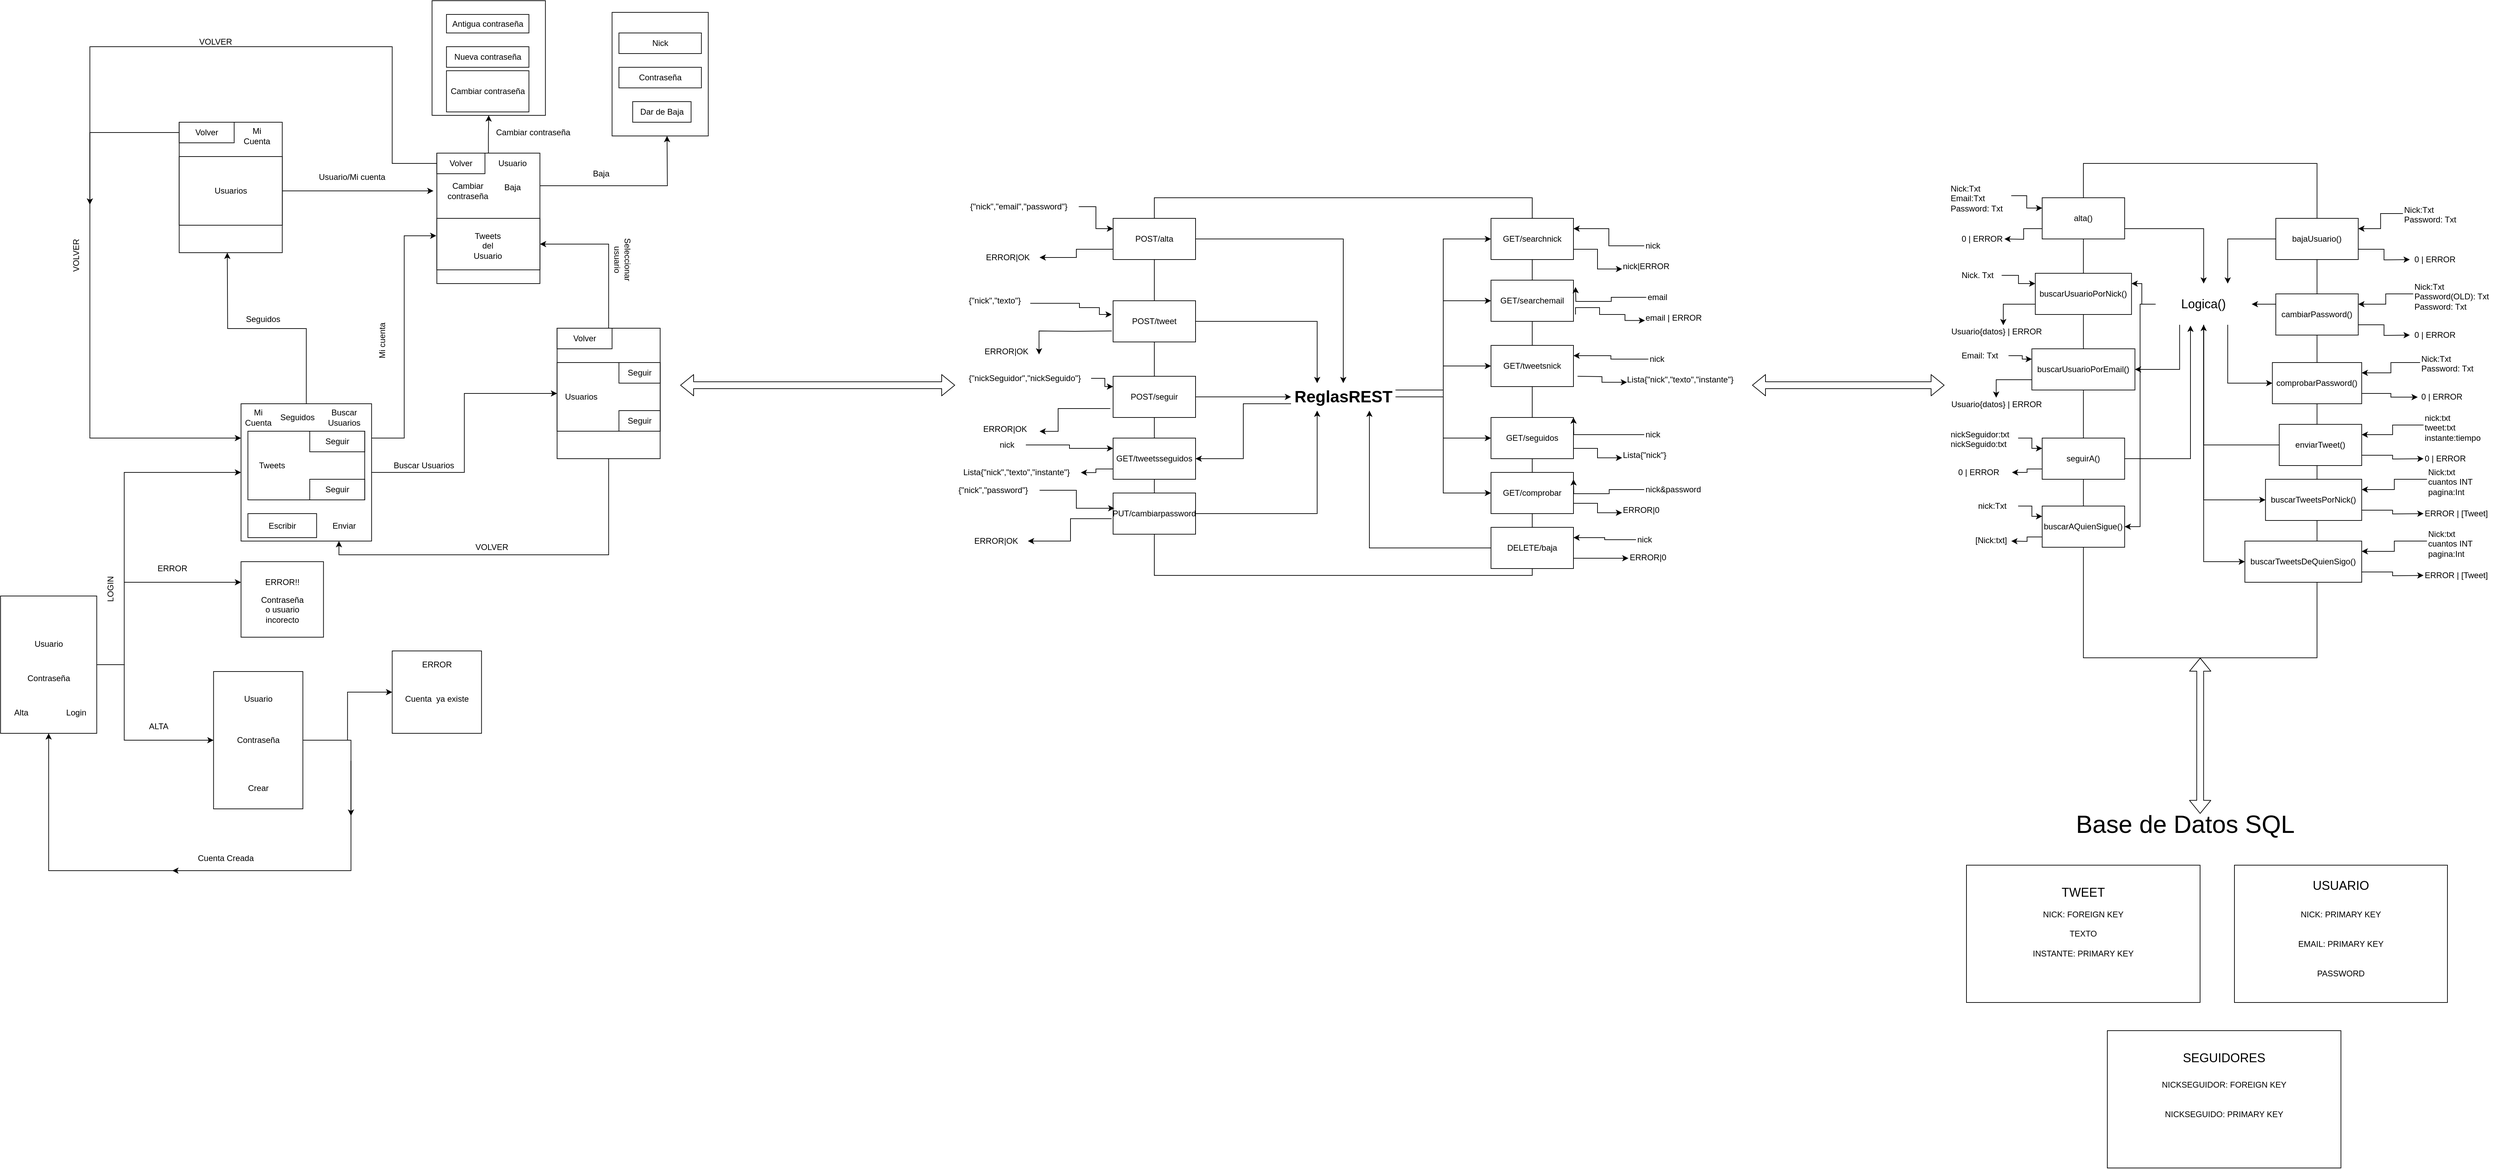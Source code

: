 <mxfile version="10.8.0"><diagram id="zTN962Gkwlv3KDWFTTJE" name="Page-1"><mxGraphModel dx="7531" dy="2910" grid="1" gridSize="10" guides="1" tooltips="1" connect="1" arrows="1" fold="1" page="1" pageScale="1" pageWidth="827" pageHeight="1169" math="0" shadow="0"><root><mxCell id="0"/><mxCell id="1" parent="0"/><mxCell id="KWt8FEfXUH9nblZPh7Gy-1" value="" style="whiteSpace=wrap;html=1;aspect=fixed;" vertex="1" parent="1"><mxGeometry x="10" y="287" width="550" height="550" as="geometry"/></mxCell><mxCell id="KWt8FEfXUH9nblZPh7Gy-20" style="edgeStyle=orthogonalEdgeStyle;rounded=0;orthogonalLoop=1;jettySize=auto;html=1;exitX=1;exitY=0.5;exitDx=0;exitDy=0;" edge="1" parent="1" source="KWt8FEfXUH9nblZPh7Gy-2" target="KWt8FEfXUH9nblZPh7Gy-13"><mxGeometry relative="1" as="geometry"/></mxCell><mxCell id="KWt8FEfXUH9nblZPh7Gy-28" style="edgeStyle=orthogonalEdgeStyle;rounded=0;orthogonalLoop=1;jettySize=auto;html=1;exitX=0;exitY=0.75;exitDx=0;exitDy=0;" edge="1" parent="1" source="KWt8FEfXUH9nblZPh7Gy-2" target="KWt8FEfXUH9nblZPh7Gy-27"><mxGeometry relative="1" as="geometry"/></mxCell><mxCell id="KWt8FEfXUH9nblZPh7Gy-2" value="POST/alta" style="rounded=0;whiteSpace=wrap;html=1;" vertex="1" parent="1"><mxGeometry x="-50" y="317" width="120" height="60" as="geometry"/></mxCell><mxCell id="KWt8FEfXUH9nblZPh7Gy-21" style="edgeStyle=orthogonalEdgeStyle;rounded=0;orthogonalLoop=1;jettySize=auto;html=1;exitX=1;exitY=0.5;exitDx=0;exitDy=0;entryX=0.25;entryY=0;entryDx=0;entryDy=0;" edge="1" parent="1" source="KWt8FEfXUH9nblZPh7Gy-3" target="KWt8FEfXUH9nblZPh7Gy-13"><mxGeometry relative="1" as="geometry"/></mxCell><mxCell id="KWt8FEfXUH9nblZPh7Gy-3" value="POST/tweet" style="rounded=0;whiteSpace=wrap;html=1;" vertex="1" parent="1"><mxGeometry x="-50" y="437" width="120" height="60" as="geometry"/></mxCell><mxCell id="KWt8FEfXUH9nblZPh7Gy-22" style="edgeStyle=orthogonalEdgeStyle;rounded=0;orthogonalLoop=1;jettySize=auto;html=1;exitX=1;exitY=0.5;exitDx=0;exitDy=0;" edge="1" parent="1" source="KWt8FEfXUH9nblZPh7Gy-4" target="KWt8FEfXUH9nblZPh7Gy-13"><mxGeometry relative="1" as="geometry"/></mxCell><mxCell id="KWt8FEfXUH9nblZPh7Gy-4" value="POST/seguir" style="rounded=0;whiteSpace=wrap;html=1;" vertex="1" parent="1"><mxGeometry x="-50" y="547" width="120" height="60" as="geometry"/></mxCell><mxCell id="KWt8FEfXUH9nblZPh7Gy-44" style="edgeStyle=orthogonalEdgeStyle;rounded=0;orthogonalLoop=1;jettySize=auto;html=1;exitX=0;exitY=0.75;exitDx=0;exitDy=0;entryX=1.018;entryY=0.51;entryDx=0;entryDy=0;entryPerimeter=0;" edge="1" parent="1" source="KWt8FEfXUH9nblZPh7Gy-5" target="KWt8FEfXUH9nblZPh7Gy-43"><mxGeometry relative="1" as="geometry"/></mxCell><mxCell id="KWt8FEfXUH9nblZPh7Gy-5" value="GET/tweetsseguidos" style="rounded=0;whiteSpace=wrap;html=1;" vertex="1" parent="1"><mxGeometry x="-50" y="637" width="120" height="60" as="geometry"/></mxCell><mxCell id="KWt8FEfXUH9nblZPh7Gy-6" value="GET/searchnick" style="rounded=0;whiteSpace=wrap;html=1;" vertex="1" parent="1"><mxGeometry x="500" y="317" width="120" height="60" as="geometry"/></mxCell><mxCell id="KWt8FEfXUH9nblZPh7Gy-7" value="GET/searchemail" style="rounded=0;whiteSpace=wrap;html=1;" vertex="1" parent="1"><mxGeometry x="500" y="407" width="120" height="60" as="geometry"/></mxCell><mxCell id="KWt8FEfXUH9nblZPh7Gy-8" value="GET/tweetsnick" style="rounded=0;whiteSpace=wrap;html=1;" vertex="1" parent="1"><mxGeometry x="500" y="502" width="120" height="60" as="geometry"/></mxCell><mxCell id="KWt8FEfXUH9nblZPh7Gy-9" value="GET/seguidos" style="rounded=0;whiteSpace=wrap;html=1;" vertex="1" parent="1"><mxGeometry x="500" y="607" width="120" height="60" as="geometry"/></mxCell><mxCell id="KWt8FEfXUH9nblZPh7Gy-10" value="GET/comprobar" style="rounded=0;whiteSpace=wrap;html=1;" vertex="1" parent="1"><mxGeometry x="500" y="687" width="120" height="60" as="geometry"/></mxCell><mxCell id="KWt8FEfXUH9nblZPh7Gy-24" style="edgeStyle=orthogonalEdgeStyle;rounded=0;orthogonalLoop=1;jettySize=auto;html=1;exitX=1;exitY=0.5;exitDx=0;exitDy=0;entryX=0.25;entryY=1;entryDx=0;entryDy=0;" edge="1" parent="1" source="KWt8FEfXUH9nblZPh7Gy-11" target="KWt8FEfXUH9nblZPh7Gy-13"><mxGeometry relative="1" as="geometry"/></mxCell><mxCell id="KWt8FEfXUH9nblZPh7Gy-11" value="PUT/cambiarpassword" style="rounded=0;whiteSpace=wrap;html=1;" vertex="1" parent="1"><mxGeometry x="-50" y="717" width="120" height="60" as="geometry"/></mxCell><mxCell id="KWt8FEfXUH9nblZPh7Gy-19" style="edgeStyle=orthogonalEdgeStyle;rounded=0;orthogonalLoop=1;jettySize=auto;html=1;exitX=0;exitY=0.5;exitDx=0;exitDy=0;entryX=0.75;entryY=1;entryDx=0;entryDy=0;" edge="1" parent="1" source="KWt8FEfXUH9nblZPh7Gy-12" target="KWt8FEfXUH9nblZPh7Gy-13"><mxGeometry relative="1" as="geometry"/></mxCell><mxCell id="KWt8FEfXUH9nblZPh7Gy-68" style="edgeStyle=orthogonalEdgeStyle;rounded=0;orthogonalLoop=1;jettySize=auto;html=1;exitX=1;exitY=0.75;exitDx=0;exitDy=0;" edge="1" parent="1" source="KWt8FEfXUH9nblZPh7Gy-12"><mxGeometry relative="1" as="geometry"><mxPoint x="700" y="812" as="targetPoint"/></mxGeometry></mxCell><mxCell id="KWt8FEfXUH9nblZPh7Gy-12" value="DELETE/baja" style="rounded=0;whiteSpace=wrap;html=1;" vertex="1" parent="1"><mxGeometry x="500" y="767" width="120" height="60" as="geometry"/></mxCell><mxCell id="KWt8FEfXUH9nblZPh7Gy-14" style="edgeStyle=orthogonalEdgeStyle;rounded=0;orthogonalLoop=1;jettySize=auto;html=1;entryX=0;entryY=0.5;entryDx=0;entryDy=0;exitX=1;exitY=0.25;exitDx=0;exitDy=0;" edge="1" parent="1" source="KWt8FEfXUH9nblZPh7Gy-13" target="KWt8FEfXUH9nblZPh7Gy-6"><mxGeometry relative="1" as="geometry"><mxPoint x="440" y="527" as="sourcePoint"/></mxGeometry></mxCell><mxCell id="KWt8FEfXUH9nblZPh7Gy-15" style="edgeStyle=orthogonalEdgeStyle;rounded=0;orthogonalLoop=1;jettySize=auto;html=1;exitX=1;exitY=0.5;exitDx=0;exitDy=0;entryX=0;entryY=0.5;entryDx=0;entryDy=0;" edge="1" parent="1" source="KWt8FEfXUH9nblZPh7Gy-13" target="KWt8FEfXUH9nblZPh7Gy-7"><mxGeometry relative="1" as="geometry"/></mxCell><mxCell id="KWt8FEfXUH9nblZPh7Gy-16" style="edgeStyle=orthogonalEdgeStyle;rounded=0;orthogonalLoop=1;jettySize=auto;html=1;exitX=1;exitY=0.5;exitDx=0;exitDy=0;entryX=0;entryY=0.5;entryDx=0;entryDy=0;" edge="1" parent="1" source="KWt8FEfXUH9nblZPh7Gy-13" target="KWt8FEfXUH9nblZPh7Gy-8"><mxGeometry relative="1" as="geometry"/></mxCell><mxCell id="KWt8FEfXUH9nblZPh7Gy-17" style="edgeStyle=orthogonalEdgeStyle;rounded=0;orthogonalLoop=1;jettySize=auto;html=1;exitX=1;exitY=0.5;exitDx=0;exitDy=0;entryX=0;entryY=0.5;entryDx=0;entryDy=0;" edge="1" parent="1" source="KWt8FEfXUH9nblZPh7Gy-13" target="KWt8FEfXUH9nblZPh7Gy-9"><mxGeometry relative="1" as="geometry"/></mxCell><mxCell id="KWt8FEfXUH9nblZPh7Gy-18" style="edgeStyle=orthogonalEdgeStyle;rounded=0;orthogonalLoop=1;jettySize=auto;html=1;exitX=1;exitY=0.5;exitDx=0;exitDy=0;entryX=0;entryY=0.5;entryDx=0;entryDy=0;" edge="1" parent="1" source="KWt8FEfXUH9nblZPh7Gy-13" target="KWt8FEfXUH9nblZPh7Gy-10"><mxGeometry relative="1" as="geometry"/></mxCell><mxCell id="KWt8FEfXUH9nblZPh7Gy-23" style="edgeStyle=orthogonalEdgeStyle;rounded=0;orthogonalLoop=1;jettySize=auto;html=1;exitX=0;exitY=0.75;exitDx=0;exitDy=0;entryX=1;entryY=0.5;entryDx=0;entryDy=0;" edge="1" parent="1" source="KWt8FEfXUH9nblZPh7Gy-13" target="KWt8FEfXUH9nblZPh7Gy-5"><mxGeometry relative="1" as="geometry"/></mxCell><mxCell id="KWt8FEfXUH9nblZPh7Gy-13" value="&lt;h1&gt;ReglasREST&lt;/h1&gt;" style="text;html=1;strokeColor=none;fillColor=none;spacing=5;spacingTop=-20;whiteSpace=wrap;overflow=hidden;rounded=0;" vertex="1" parent="1"><mxGeometry x="209" y="557" width="152" height="40" as="geometry"/></mxCell><mxCell id="KWt8FEfXUH9nblZPh7Gy-26" style="edgeStyle=orthogonalEdgeStyle;rounded=0;orthogonalLoop=1;jettySize=auto;html=1;entryX=0;entryY=0.25;entryDx=0;entryDy=0;" edge="1" parent="1" source="KWt8FEfXUH9nblZPh7Gy-25" target="KWt8FEfXUH9nblZPh7Gy-2"><mxGeometry relative="1" as="geometry"/></mxCell><mxCell id="KWt8FEfXUH9nblZPh7Gy-25" value="&lt;div&gt;{&quot;nick&quot;,&lt;span&gt;&quot;email&quot;,&quot;password&quot;}&lt;/span&gt;&lt;/div&gt;" style="text;html=1;resizable=0;points=[];autosize=1;align=left;verticalAlign=top;spacingTop=-4;" vertex="1" parent="1"><mxGeometry x="-260" y="290" width="160" height="20" as="geometry"/></mxCell><mxCell id="KWt8FEfXUH9nblZPh7Gy-27" value="ERROR|OK" style="text;html=1;resizable=0;points=[];autosize=1;align=left;verticalAlign=top;spacingTop=-4;" vertex="1" parent="1"><mxGeometry x="-237" y="364" width="80" height="20" as="geometry"/></mxCell><mxCell id="KWt8FEfXUH9nblZPh7Gy-29" value="&lt;div&gt;{&quot;nick&quot;,&lt;span&gt;&quot;texto&quot;}&lt;/span&gt;&lt;/div&gt;" style="text;html=1;resizable=0;points=[];autosize=1;align=left;verticalAlign=top;spacingTop=-4;" vertex="1" parent="1"><mxGeometry x="-262" y="427" width="90" height="20" as="geometry"/></mxCell><mxCell id="KWt8FEfXUH9nblZPh7Gy-30" value="ERROR|OK" style="text;html=1;resizable=0;points=[];autosize=1;align=left;verticalAlign=top;spacingTop=-4;" vertex="1" parent="1"><mxGeometry x="-239" y="501" width="80" height="20" as="geometry"/></mxCell><mxCell id="KWt8FEfXUH9nblZPh7Gy-31" style="edgeStyle=orthogonalEdgeStyle;rounded=0;orthogonalLoop=1;jettySize=auto;html=1;entryX=1.015;entryY=0.71;entryDx=0;entryDy=0;entryPerimeter=0;" edge="1" target="KWt8FEfXUH9nblZPh7Gy-30" parent="1"><mxGeometry relative="1" as="geometry"><mxPoint x="-52" y="481" as="sourcePoint"/><mxPoint x="-150" y="517" as="targetPoint"/></mxGeometry></mxCell><mxCell id="KWt8FEfXUH9nblZPh7Gy-32" style="edgeStyle=orthogonalEdgeStyle;rounded=0;orthogonalLoop=1;jettySize=auto;html=1;exitX=1.016;exitY=0.69;exitDx=0;exitDy=0;exitPerimeter=0;" edge="1" source="KWt8FEfXUH9nblZPh7Gy-29" parent="1"><mxGeometry relative="1" as="geometry"><mxPoint x="-52" y="457" as="targetPoint"/><Array as="points"><mxPoint x="-99" y="447"/><mxPoint x="-70" y="447"/><mxPoint x="-70" y="457"/></Array></mxGeometry></mxCell><mxCell id="KWt8FEfXUH9nblZPh7Gy-45" style="edgeStyle=orthogonalEdgeStyle;rounded=0;orthogonalLoop=1;jettySize=auto;html=1;entryX=0;entryY=0.25;entryDx=0;entryDy=0;" edge="1" parent="1" source="KWt8FEfXUH9nblZPh7Gy-33" target="KWt8FEfXUH9nblZPh7Gy-4"><mxGeometry relative="1" as="geometry"/></mxCell><mxCell id="KWt8FEfXUH9nblZPh7Gy-33" value="&lt;div&gt;{&quot;nickSeguidor&quot;,&lt;span&gt;&quot;nickSeguido&quot;}&lt;/span&gt;&lt;/div&gt;" style="text;html=1;resizable=0;points=[];autosize=1;align=left;verticalAlign=top;spacingTop=-4;" vertex="1" parent="1"><mxGeometry x="-262" y="540" width="180" height="20" as="geometry"/></mxCell><mxCell id="KWt8FEfXUH9nblZPh7Gy-34" value="ERROR|OK" style="text;html=1;resizable=0;points=[];autosize=1;align=left;verticalAlign=top;spacingTop=-4;" vertex="1" parent="1"><mxGeometry x="-241" y="614" width="80" height="20" as="geometry"/></mxCell><mxCell id="KWt8FEfXUH9nblZPh7Gy-35" style="edgeStyle=orthogonalEdgeStyle;rounded=0;orthogonalLoop=1;jettySize=auto;html=1;entryX=1.05;entryY=0.66;entryDx=0;entryDy=0;entryPerimeter=0;" edge="1" target="KWt8FEfXUH9nblZPh7Gy-34" parent="1"><mxGeometry relative="1" as="geometry"><mxPoint x="-54" y="594" as="sourcePoint"/><Array as="points"><mxPoint x="-130" y="594"/><mxPoint x="-130" y="627"/></Array></mxGeometry></mxCell><mxCell id="KWt8FEfXUH9nblZPh7Gy-37" value="&lt;div&gt;{&quot;nick&quot;&lt;span&gt;,&quot;password&quot;}&lt;/span&gt;&lt;/div&gt;" style="text;html=1;resizable=0;points=[];autosize=1;align=left;verticalAlign=top;spacingTop=-4;" vertex="1" parent="1"><mxGeometry x="-277" y="703" width="120" height="20" as="geometry"/></mxCell><mxCell id="KWt8FEfXUH9nblZPh7Gy-38" value="ERROR|OK" style="text;html=1;resizable=0;points=[];autosize=1;align=left;verticalAlign=top;spacingTop=-4;" vertex="1" parent="1"><mxGeometry x="-254" y="777" width="80" height="20" as="geometry"/></mxCell><mxCell id="KWt8FEfXUH9nblZPh7Gy-39" style="edgeStyle=orthogonalEdgeStyle;rounded=0;orthogonalLoop=1;jettySize=auto;html=1;exitX=-0.018;exitY=0.623;exitDx=0;exitDy=0;exitPerimeter=0;" edge="1" target="KWt8FEfXUH9nblZPh7Gy-38" parent="1" source="KWt8FEfXUH9nblZPh7Gy-11"><mxGeometry relative="1" as="geometry"><mxPoint x="-67" y="775" as="sourcePoint"/></mxGeometry></mxCell><mxCell id="KWt8FEfXUH9nblZPh7Gy-40" style="edgeStyle=orthogonalEdgeStyle;rounded=0;orthogonalLoop=1;jettySize=auto;html=1;entryX=0.015;entryY=0.37;entryDx=0;entryDy=0;entryPerimeter=0;" edge="1" source="KWt8FEfXUH9nblZPh7Gy-37" parent="1" target="KWt8FEfXUH9nblZPh7Gy-11"><mxGeometry relative="1" as="geometry"><mxPoint x="-67" y="745" as="targetPoint"/></mxGeometry></mxCell><mxCell id="KWt8FEfXUH9nblZPh7Gy-42" style="edgeStyle=orthogonalEdgeStyle;rounded=0;orthogonalLoop=1;jettySize=auto;html=1;entryX=0;entryY=0.25;entryDx=0;entryDy=0;" edge="1" parent="1" source="KWt8FEfXUH9nblZPh7Gy-41" target="KWt8FEfXUH9nblZPh7Gy-5"><mxGeometry relative="1" as="geometry"/></mxCell><mxCell id="KWt8FEfXUH9nblZPh7Gy-41" value="nick" style="text;html=1;resizable=0;points=[];autosize=1;align=left;verticalAlign=top;spacingTop=-4;" vertex="1" parent="1"><mxGeometry x="-217" y="637" width="40" height="20" as="geometry"/></mxCell><mxCell id="KWt8FEfXUH9nblZPh7Gy-43" value="Lista{&quot;nick&quot;,&quot;texto&quot;,&quot;instante&quot;}" style="text;html=1;resizable=0;points=[];autosize=1;align=left;verticalAlign=top;spacingTop=-4;" vertex="1" parent="1"><mxGeometry x="-270" y="677" width="170" height="20" as="geometry"/></mxCell><mxCell id="KWt8FEfXUH9nblZPh7Gy-46" value="nick" style="text;html=1;resizable=0;points=[];autosize=1;align=left;verticalAlign=top;spacingTop=-4;" vertex="1" parent="1"><mxGeometry x="723" y="347" width="40" height="20" as="geometry"/></mxCell><mxCell id="KWt8FEfXUH9nblZPh7Gy-47" value="nick|ERROR" style="text;html=1;resizable=0;points=[];autosize=1;align=left;verticalAlign=top;spacingTop=-4;" vertex="1" parent="1"><mxGeometry x="690" y="377" width="80" height="20" as="geometry"/></mxCell><mxCell id="KWt8FEfXUH9nblZPh7Gy-48" style="edgeStyle=orthogonalEdgeStyle;rounded=0;orthogonalLoop=1;jettySize=auto;html=1;entryX=1;entryY=0.25;entryDx=0;entryDy=0;" edge="1" source="KWt8FEfXUH9nblZPh7Gy-46" parent="1" target="KWt8FEfXUH9nblZPh7Gy-6"><mxGeometry relative="1" as="geometry"><mxPoint x="890" y="362" as="targetPoint"/></mxGeometry></mxCell><mxCell id="KWt8FEfXUH9nblZPh7Gy-49" style="edgeStyle=orthogonalEdgeStyle;rounded=0;orthogonalLoop=1;jettySize=auto;html=1;exitX=1;exitY=0.75;exitDx=0;exitDy=0;entryX=0.011;entryY=0.69;entryDx=0;entryDy=0;entryPerimeter=0;" edge="1" target="KWt8FEfXUH9nblZPh7Gy-47" parent="1" source="KWt8FEfXUH9nblZPh7Gy-6"><mxGeometry relative="1" as="geometry"><mxPoint x="890" y="392" as="sourcePoint"/></mxGeometry></mxCell><mxCell id="KWt8FEfXUH9nblZPh7Gy-50" value="email" style="text;html=1;resizable=0;points=[];autosize=1;align=left;verticalAlign=top;spacingTop=-4;" vertex="1" parent="1"><mxGeometry x="726" y="422" width="40" height="20" as="geometry"/></mxCell><mxCell id="KWt8FEfXUH9nblZPh7Gy-51" value="email | ERROR" style="text;html=1;resizable=0;points=[];autosize=1;align=left;verticalAlign=top;spacingTop=-4;" vertex="1" parent="1"><mxGeometry x="723" y="452" width="100" height="20" as="geometry"/></mxCell><mxCell id="KWt8FEfXUH9nblZPh7Gy-52" style="edgeStyle=orthogonalEdgeStyle;rounded=0;orthogonalLoop=1;jettySize=auto;html=1;" edge="1" parent="1" source="KWt8FEfXUH9nblZPh7Gy-50"><mxGeometry relative="1" as="geometry"><mxPoint x="623" y="417" as="targetPoint"/></mxGeometry></mxCell><mxCell id="KWt8FEfXUH9nblZPh7Gy-53" style="edgeStyle=orthogonalEdgeStyle;rounded=0;orthogonalLoop=1;jettySize=auto;html=1;entryX=0.011;entryY=0.69;entryDx=0;entryDy=0;entryPerimeter=0;" edge="1" parent="1" target="KWt8FEfXUH9nblZPh7Gy-51"><mxGeometry relative="1" as="geometry"><mxPoint x="623" y="457" as="sourcePoint"/><Array as="points"><mxPoint x="623" y="447"/><mxPoint x="658" y="447"/><mxPoint x="658" y="457"/><mxPoint x="695" y="457"/><mxPoint x="695" y="466"/></Array></mxGeometry></mxCell><mxCell id="KWt8FEfXUH9nblZPh7Gy-54" style="edgeStyle=orthogonalEdgeStyle;rounded=0;orthogonalLoop=1;jettySize=auto;html=1;entryX=0.011;entryY=0.69;entryDx=0;entryDy=0;entryPerimeter=0;" edge="1" target="KWt8FEfXUH9nblZPh7Gy-55" parent="1"><mxGeometry relative="1" as="geometry"><mxPoint x="626" y="547" as="sourcePoint"/></mxGeometry></mxCell><mxCell id="KWt8FEfXUH9nblZPh7Gy-55" value="Lista{&quot;nick&quot;,&quot;texto&quot;,&quot;instante&quot;}" style="text;html=1;resizable=0;points=[];autosize=1;align=left;verticalAlign=top;spacingTop=-4;" vertex="1" parent="1"><mxGeometry x="696" y="542" width="170" height="20" as="geometry"/></mxCell><mxCell id="KWt8FEfXUH9nblZPh7Gy-56" style="edgeStyle=orthogonalEdgeStyle;rounded=0;orthogonalLoop=1;jettySize=auto;html=1;entryX=1;entryY=0.25;entryDx=0;entryDy=0;" edge="1" source="KWt8FEfXUH9nblZPh7Gy-57" parent="1" target="KWt8FEfXUH9nblZPh7Gy-8"><mxGeometry relative="1" as="geometry"><mxPoint x="626" y="497" as="targetPoint"/></mxGeometry></mxCell><mxCell id="KWt8FEfXUH9nblZPh7Gy-57" value="nick" style="text;html=1;resizable=0;points=[];autosize=1;align=left;verticalAlign=top;spacingTop=-4;" vertex="1" parent="1"><mxGeometry x="729" y="512" width="40" height="20" as="geometry"/></mxCell><mxCell id="KWt8FEfXUH9nblZPh7Gy-58" style="edgeStyle=orthogonalEdgeStyle;rounded=0;orthogonalLoop=1;jettySize=auto;html=1;exitX=1;exitY=0.75;exitDx=0;exitDy=0;entryX=0.011;entryY=0.69;entryDx=0;entryDy=0;entryPerimeter=0;" edge="1" target="KWt8FEfXUH9nblZPh7Gy-59" parent="1" source="KWt8FEfXUH9nblZPh7Gy-9"><mxGeometry relative="1" as="geometry"><mxPoint x="620" y="637" as="sourcePoint"/></mxGeometry></mxCell><mxCell id="KWt8FEfXUH9nblZPh7Gy-59" value="Lista{&quot;nick&quot;}" style="text;html=1;resizable=0;points=[];autosize=1;align=left;verticalAlign=top;spacingTop=-4;" vertex="1" parent="1"><mxGeometry x="690" y="652" width="80" height="20" as="geometry"/></mxCell><mxCell id="KWt8FEfXUH9nblZPh7Gy-60" style="edgeStyle=orthogonalEdgeStyle;rounded=0;orthogonalLoop=1;jettySize=auto;html=1;entryX=1;entryY=0.25;entryDx=0;entryDy=0;" edge="1" source="KWt8FEfXUH9nblZPh7Gy-61" parent="1"><mxGeometry relative="1" as="geometry"><mxPoint x="620" y="607" as="targetPoint"/></mxGeometry></mxCell><mxCell id="KWt8FEfXUH9nblZPh7Gy-61" value="nick" style="text;html=1;resizable=0;points=[];autosize=1;align=left;verticalAlign=top;spacingTop=-4;" vertex="1" parent="1"><mxGeometry x="723" y="622" width="40" height="20" as="geometry"/></mxCell><mxCell id="KWt8FEfXUH9nblZPh7Gy-62" style="edgeStyle=orthogonalEdgeStyle;rounded=0;orthogonalLoop=1;jettySize=auto;html=1;exitX=1;exitY=0.75;exitDx=0;exitDy=0;entryX=0.011;entryY=0.69;entryDx=0;entryDy=0;entryPerimeter=0;" edge="1" target="KWt8FEfXUH9nblZPh7Gy-63" parent="1" source="KWt8FEfXUH9nblZPh7Gy-10"><mxGeometry relative="1" as="geometry"><mxPoint x="620" y="717" as="sourcePoint"/></mxGeometry></mxCell><mxCell id="KWt8FEfXUH9nblZPh7Gy-63" value="ERROR|0" style="text;html=1;resizable=0;points=[];autosize=1;align=left;verticalAlign=top;spacingTop=-4;" vertex="1" parent="1"><mxGeometry x="690" y="732" width="70" height="20" as="geometry"/></mxCell><mxCell id="KWt8FEfXUH9nblZPh7Gy-64" style="edgeStyle=orthogonalEdgeStyle;rounded=0;orthogonalLoop=1;jettySize=auto;html=1;" edge="1" source="KWt8FEfXUH9nblZPh7Gy-65" parent="1"><mxGeometry relative="1" as="geometry"><mxPoint x="620" y="697" as="targetPoint"/></mxGeometry></mxCell><mxCell id="KWt8FEfXUH9nblZPh7Gy-65" value="nick&amp;amp;password" style="text;html=1;resizable=0;points=[];autosize=1;align=left;verticalAlign=top;spacingTop=-4;" vertex="1" parent="1"><mxGeometry x="723" y="702" width="100" height="20" as="geometry"/></mxCell><mxCell id="KWt8FEfXUH9nblZPh7Gy-67" style="edgeStyle=orthogonalEdgeStyle;rounded=0;orthogonalLoop=1;jettySize=auto;html=1;entryX=1;entryY=0.25;entryDx=0;entryDy=0;" edge="1" parent="1" source="KWt8FEfXUH9nblZPh7Gy-66" target="KWt8FEfXUH9nblZPh7Gy-12"><mxGeometry relative="1" as="geometry"/></mxCell><mxCell id="KWt8FEfXUH9nblZPh7Gy-66" value="nick" style="text;html=1;resizable=0;points=[];autosize=1;align=left;verticalAlign=top;spacingTop=-4;" vertex="1" parent="1"><mxGeometry x="711" y="775" width="40" height="20" as="geometry"/></mxCell><mxCell id="KWt8FEfXUH9nblZPh7Gy-69" value="ERROR|0" style="text;html=1;resizable=0;points=[];autosize=1;align=left;verticalAlign=top;spacingTop=-4;" vertex="1" parent="1"><mxGeometry x="700" y="801" width="70" height="20" as="geometry"/></mxCell><mxCell id="KWt8FEfXUH9nblZPh7Gy-70" value="" style="rounded=0;whiteSpace=wrap;html=1;" vertex="1" parent="1"><mxGeometry x="1362.2" y="237" width="340" height="720" as="geometry"/></mxCell><mxCell id="KWt8FEfXUH9nblZPh7Gy-71" style="edgeStyle=orthogonalEdgeStyle;rounded=0;orthogonalLoop=1;jettySize=auto;html=1;exitX=0;exitY=0.5;exitDx=0;exitDy=0;entryX=1;entryY=0.25;entryDx=0;entryDy=0;" edge="1" parent="1" source="KWt8FEfXUH9nblZPh7Gy-77" target="KWt8FEfXUH9nblZPh7Gy-82"><mxGeometry relative="1" as="geometry"/></mxCell><mxCell id="KWt8FEfXUH9nblZPh7Gy-72" style="edgeStyle=orthogonalEdgeStyle;rounded=0;orthogonalLoop=1;jettySize=auto;html=1;exitX=0.25;exitY=1;exitDx=0;exitDy=0;entryX=1;entryY=0.5;entryDx=0;entryDy=0;" edge="1" parent="1" source="KWt8FEfXUH9nblZPh7Gy-77" target="KWt8FEfXUH9nblZPh7Gy-84"><mxGeometry relative="1" as="geometry"/></mxCell><mxCell id="KWt8FEfXUH9nblZPh7Gy-73" style="edgeStyle=orthogonalEdgeStyle;rounded=0;orthogonalLoop=1;jettySize=auto;html=1;exitX=0.75;exitY=1;exitDx=0;exitDy=0;entryX=0;entryY=0.5;entryDx=0;entryDy=0;" edge="1" parent="1" source="KWt8FEfXUH9nblZPh7Gy-77" target="KWt8FEfXUH9nblZPh7Gy-92"><mxGeometry relative="1" as="geometry"/></mxCell><mxCell id="KWt8FEfXUH9nblZPh7Gy-74" style="edgeStyle=orthogonalEdgeStyle;rounded=0;orthogonalLoop=1;jettySize=auto;html=1;exitX=0.5;exitY=1;exitDx=0;exitDy=0;entryX=0;entryY=0.5;entryDx=0;entryDy=0;" edge="1" parent="1" source="KWt8FEfXUH9nblZPh7Gy-77" target="KWt8FEfXUH9nblZPh7Gy-124"><mxGeometry relative="1" as="geometry"/></mxCell><mxCell id="KWt8FEfXUH9nblZPh7Gy-75" style="edgeStyle=orthogonalEdgeStyle;rounded=0;orthogonalLoop=1;jettySize=auto;html=1;entryX=0;entryY=0.5;entryDx=0;entryDy=0;" edge="1" parent="1" source="KWt8FEfXUH9nblZPh7Gy-77" target="KWt8FEfXUH9nblZPh7Gy-134"><mxGeometry relative="1" as="geometry"/></mxCell><mxCell id="KWt8FEfXUH9nblZPh7Gy-76" style="edgeStyle=orthogonalEdgeStyle;rounded=0;orthogonalLoop=1;jettySize=auto;html=1;entryX=1;entryY=0.5;entryDx=0;entryDy=0;" edge="1" parent="1" source="KWt8FEfXUH9nblZPh7Gy-77" target="KWt8FEfXUH9nblZPh7Gy-129"><mxGeometry relative="1" as="geometry"/></mxCell><mxCell id="KWt8FEfXUH9nblZPh7Gy-77" value="&lt;font style=&quot;font-size: 18px&quot;&gt;Logica()&lt;/font&gt;" style="text;html=1;strokeColor=none;fillColor=none;align=center;verticalAlign=middle;whiteSpace=wrap;rounded=0;" vertex="1" parent="1"><mxGeometry x="1467.2" y="412" width="140" height="60" as="geometry"/></mxCell><mxCell id="KWt8FEfXUH9nblZPh7Gy-78" style="edgeStyle=orthogonalEdgeStyle;rounded=0;orthogonalLoop=1;jettySize=auto;html=1;exitX=0;exitY=0.75;exitDx=0;exitDy=0;" edge="1" parent="1" source="KWt8FEfXUH9nblZPh7Gy-80"><mxGeometry relative="1" as="geometry"><mxPoint x="1247.2" y="347" as="targetPoint"/></mxGeometry></mxCell><mxCell id="KWt8FEfXUH9nblZPh7Gy-79" style="edgeStyle=orthogonalEdgeStyle;rounded=0;orthogonalLoop=1;jettySize=auto;html=1;exitX=1;exitY=0.75;exitDx=0;exitDy=0;entryX=0.5;entryY=0;entryDx=0;entryDy=0;" edge="1" parent="1" source="KWt8FEfXUH9nblZPh7Gy-80" target="KWt8FEfXUH9nblZPh7Gy-77"><mxGeometry relative="1" as="geometry"/></mxCell><mxCell id="KWt8FEfXUH9nblZPh7Gy-80" value="alta()" style="rounded=0;whiteSpace=wrap;html=1;" vertex="1" parent="1"><mxGeometry x="1302.2" y="287" width="120" height="60" as="geometry"/></mxCell><mxCell id="KWt8FEfXUH9nblZPh7Gy-81" style="edgeStyle=orthogonalEdgeStyle;rounded=0;orthogonalLoop=1;jettySize=auto;html=1;exitX=0;exitY=0.75;exitDx=0;exitDy=0;entryX=0.516;entryY=0.03;entryDx=0;entryDy=0;entryPerimeter=0;" edge="1" parent="1" source="KWt8FEfXUH9nblZPh7Gy-82" target="KWt8FEfXUH9nblZPh7Gy-107"><mxGeometry relative="1" as="geometry"/></mxCell><mxCell id="KWt8FEfXUH9nblZPh7Gy-82" value="buscarUsuarioPorNick()" style="rounded=0;whiteSpace=wrap;html=1;" vertex="1" parent="1"><mxGeometry x="1292.2" y="397" width="140" height="60" as="geometry"/></mxCell><mxCell id="KWt8FEfXUH9nblZPh7Gy-83" style="edgeStyle=orthogonalEdgeStyle;rounded=0;orthogonalLoop=1;jettySize=auto;html=1;exitX=0;exitY=0.75;exitDx=0;exitDy=0;entryX=0.447;entryY=0.01;entryDx=0;entryDy=0;entryPerimeter=0;" edge="1" parent="1" source="KWt8FEfXUH9nblZPh7Gy-84" target="KWt8FEfXUH9nblZPh7Gy-110"><mxGeometry relative="1" as="geometry"/></mxCell><mxCell id="KWt8FEfXUH9nblZPh7Gy-84" value="buscarUsuarioPorEmail()" style="rounded=0;whiteSpace=wrap;html=1;" vertex="1" parent="1"><mxGeometry x="1287.2" y="507" width="150" height="60" as="geometry"/></mxCell><mxCell id="KWt8FEfXUH9nblZPh7Gy-85" style="edgeStyle=orthogonalEdgeStyle;rounded=0;orthogonalLoop=1;jettySize=auto;html=1;exitX=1;exitY=0.75;exitDx=0;exitDy=0;" edge="1" parent="1" source="KWt8FEfXUH9nblZPh7Gy-87"><mxGeometry relative="1" as="geometry"><mxPoint x="1837.2" y="377" as="targetPoint"/></mxGeometry></mxCell><mxCell id="KWt8FEfXUH9nblZPh7Gy-86" style="edgeStyle=orthogonalEdgeStyle;rounded=0;orthogonalLoop=1;jettySize=auto;html=1;entryX=0.75;entryY=0;entryDx=0;entryDy=0;" edge="1" parent="1" source="KWt8FEfXUH9nblZPh7Gy-87" target="KWt8FEfXUH9nblZPh7Gy-77"><mxGeometry relative="1" as="geometry"/></mxCell><mxCell id="KWt8FEfXUH9nblZPh7Gy-87" value="bajaUsuario()" style="rounded=0;whiteSpace=wrap;html=1;" vertex="1" parent="1"><mxGeometry x="1642.2" y="317" width="120" height="60" as="geometry"/></mxCell><mxCell id="KWt8FEfXUH9nblZPh7Gy-88" style="edgeStyle=orthogonalEdgeStyle;rounded=0;orthogonalLoop=1;jettySize=auto;html=1;exitX=1;exitY=0.75;exitDx=0;exitDy=0;" edge="1" parent="1" source="KWt8FEfXUH9nblZPh7Gy-90"><mxGeometry relative="1" as="geometry"><mxPoint x="1837.2" y="487" as="targetPoint"/></mxGeometry></mxCell><mxCell id="KWt8FEfXUH9nblZPh7Gy-89" style="edgeStyle=orthogonalEdgeStyle;rounded=0;orthogonalLoop=1;jettySize=auto;html=1;exitX=0;exitY=0.25;exitDx=0;exitDy=0;entryX=1;entryY=0.5;entryDx=0;entryDy=0;" edge="1" parent="1" source="KWt8FEfXUH9nblZPh7Gy-90" target="KWt8FEfXUH9nblZPh7Gy-77"><mxGeometry relative="1" as="geometry"/></mxCell><mxCell id="KWt8FEfXUH9nblZPh7Gy-90" value="cambiarPassword()" style="rounded=0;whiteSpace=wrap;html=1;" vertex="1" parent="1"><mxGeometry x="1642.2" y="427" width="120" height="60" as="geometry"/></mxCell><mxCell id="KWt8FEfXUH9nblZPh7Gy-91" style="edgeStyle=orthogonalEdgeStyle;rounded=0;orthogonalLoop=1;jettySize=auto;html=1;exitX=1;exitY=0.75;exitDx=0;exitDy=0;entryX=-0.043;entryY=0.52;entryDx=0;entryDy=0;entryPerimeter=0;" edge="1" parent="1" source="KWt8FEfXUH9nblZPh7Gy-92" target="KWt8FEfXUH9nblZPh7Gy-101"><mxGeometry relative="1" as="geometry"/></mxCell><mxCell id="KWt8FEfXUH9nblZPh7Gy-92" value="comprobarPassword()" style="rounded=0;whiteSpace=wrap;html=1;" vertex="1" parent="1"><mxGeometry x="1637.2" y="527" width="130" height="60" as="geometry"/></mxCell><mxCell id="KWt8FEfXUH9nblZPh7Gy-93" style="edgeStyle=orthogonalEdgeStyle;rounded=0;orthogonalLoop=1;jettySize=auto;html=1;entryX=1;entryY=0.25;entryDx=0;entryDy=0;" edge="1" parent="1" source="KWt8FEfXUH9nblZPh7Gy-94" target="KWt8FEfXUH9nblZPh7Gy-87"><mxGeometry relative="1" as="geometry"/></mxCell><mxCell id="KWt8FEfXUH9nblZPh7Gy-94" value="Nick:Txt&lt;br&gt;Password: Txt&lt;br&gt;" style="text;html=1;resizable=0;points=[];autosize=1;align=left;verticalAlign=top;spacingTop=-4;" vertex="1" parent="1"><mxGeometry x="1827.2" y="295" width="90" height="30" as="geometry"/></mxCell><mxCell id="KWt8FEfXUH9nblZPh7Gy-95" value="0 |&amp;nbsp;ERROR" style="text;html=1;resizable=0;points=[];autosize=1;align=left;verticalAlign=top;spacingTop=-4;" vertex="1" parent="1"><mxGeometry x="1842.2" y="367" width="80" height="20" as="geometry"/></mxCell><mxCell id="KWt8FEfXUH9nblZPh7Gy-96" style="edgeStyle=orthogonalEdgeStyle;rounded=0;orthogonalLoop=1;jettySize=auto;html=1;entryX=1;entryY=0.25;entryDx=0;entryDy=0;" edge="1" parent="1" source="KWt8FEfXUH9nblZPh7Gy-97" target="KWt8FEfXUH9nblZPh7Gy-90"><mxGeometry relative="1" as="geometry"/></mxCell><mxCell id="KWt8FEfXUH9nblZPh7Gy-97" value="Nick:Txt&lt;br&gt;Password(OLD): Txt&lt;br&gt;Password: Txt&lt;br&gt;" style="text;html=1;resizable=0;points=[];autosize=1;align=left;verticalAlign=top;spacingTop=-4;" vertex="1" parent="1"><mxGeometry x="1842.2" y="407" width="120" height="40" as="geometry"/></mxCell><mxCell id="KWt8FEfXUH9nblZPh7Gy-98" value="0 |&amp;nbsp;ERROR" style="text;html=1;resizable=0;points=[];autosize=1;align=left;verticalAlign=top;spacingTop=-4;" vertex="1" parent="1"><mxGeometry x="1842.2" y="477" width="80" height="20" as="geometry"/></mxCell><mxCell id="KWt8FEfXUH9nblZPh7Gy-99" style="edgeStyle=orthogonalEdgeStyle;rounded=0;orthogonalLoop=1;jettySize=auto;html=1;entryX=1;entryY=0.25;entryDx=0;entryDy=0;" edge="1" parent="1" source="KWt8FEfXUH9nblZPh7Gy-100" target="KWt8FEfXUH9nblZPh7Gy-92"><mxGeometry relative="1" as="geometry"/></mxCell><mxCell id="KWt8FEfXUH9nblZPh7Gy-100" value="Nick:Txt&lt;br&gt;Password: Txt" style="text;html=1;resizable=0;points=[];autosize=1;align=left;verticalAlign=top;spacingTop=-4;" vertex="1" parent="1"><mxGeometry x="1852.2" y="512" width="90" height="30" as="geometry"/></mxCell><mxCell id="KWt8FEfXUH9nblZPh7Gy-101" value="0 |&amp;nbsp;ERROR" style="text;html=1;resizable=0;points=[];autosize=1;align=left;verticalAlign=top;spacingTop=-4;" vertex="1" parent="1"><mxGeometry x="1852.2" y="567" width="80" height="20" as="geometry"/></mxCell><mxCell id="KWt8FEfXUH9nblZPh7Gy-102" style="edgeStyle=orthogonalEdgeStyle;rounded=0;orthogonalLoop=1;jettySize=auto;html=1;entryX=0;entryY=0.25;entryDx=0;entryDy=0;" edge="1" parent="1" source="KWt8FEfXUH9nblZPh7Gy-103" target="KWt8FEfXUH9nblZPh7Gy-80"><mxGeometry relative="1" as="geometry"/></mxCell><mxCell id="KWt8FEfXUH9nblZPh7Gy-103" value="Nick:Txt&lt;br&gt;Email:Txt&lt;br&gt;Password: Txt" style="text;html=1;resizable=0;points=[];autosize=1;align=left;verticalAlign=top;spacingTop=-4;" vertex="1" parent="1"><mxGeometry x="1167.2" y="264" width="90" height="40" as="geometry"/></mxCell><mxCell id="KWt8FEfXUH9nblZPh7Gy-104" value="0 |&amp;nbsp;ERROR" style="text;html=1;resizable=0;points=[];autosize=1;align=left;verticalAlign=top;spacingTop=-4;" vertex="1" parent="1"><mxGeometry x="1183.2" y="337" width="80" height="20" as="geometry"/></mxCell><mxCell id="KWt8FEfXUH9nblZPh7Gy-105" style="edgeStyle=orthogonalEdgeStyle;rounded=0;orthogonalLoop=1;jettySize=auto;html=1;entryX=0;entryY=0.25;entryDx=0;entryDy=0;" edge="1" parent="1" source="KWt8FEfXUH9nblZPh7Gy-106" target="KWt8FEfXUH9nblZPh7Gy-82"><mxGeometry relative="1" as="geometry"/></mxCell><mxCell id="KWt8FEfXUH9nblZPh7Gy-106" value="Nick. Txt" style="text;html=1;resizable=0;points=[];autosize=1;align=left;verticalAlign=top;spacingTop=-4;" vertex="1" parent="1"><mxGeometry x="1183.2" y="390" width="60" height="20" as="geometry"/></mxCell><mxCell id="KWt8FEfXUH9nblZPh7Gy-107" value="Usuario{datos} | ERROR" style="text;html=1;resizable=0;points=[];autosize=1;align=left;verticalAlign=top;spacingTop=-4;" vertex="1" parent="1"><mxGeometry x="1168.2" y="472" width="150" height="20" as="geometry"/></mxCell><mxCell id="KWt8FEfXUH9nblZPh7Gy-108" style="edgeStyle=orthogonalEdgeStyle;rounded=0;orthogonalLoop=1;jettySize=auto;html=1;entryX=0;entryY=0.25;entryDx=0;entryDy=0;" edge="1" parent="1" source="KWt8FEfXUH9nblZPh7Gy-109" target="KWt8FEfXUH9nblZPh7Gy-84"><mxGeometry relative="1" as="geometry"/></mxCell><mxCell id="KWt8FEfXUH9nblZPh7Gy-109" value="Email: Txt" style="text;html=1;resizable=0;points=[];autosize=1;align=left;verticalAlign=top;spacingTop=-4;" vertex="1" parent="1"><mxGeometry x="1183.2" y="507" width="70" height="20" as="geometry"/></mxCell><mxCell id="KWt8FEfXUH9nblZPh7Gy-110" value="Usuario{datos} | ERROR" style="text;html=1;resizable=0;points=[];autosize=1;align=left;verticalAlign=top;spacingTop=-4;" vertex="1" parent="1"><mxGeometry x="1168.2" y="578" width="150" height="20" as="geometry"/></mxCell><mxCell id="KWt8FEfXUH9nblZPh7Gy-111" style="edgeStyle=orthogonalEdgeStyle;rounded=0;orthogonalLoop=1;jettySize=auto;html=1;exitX=0;exitY=0.5;exitDx=0;exitDy=0;" edge="1" parent="1" source="KWt8FEfXUH9nblZPh7Gy-113" target="KWt8FEfXUH9nblZPh7Gy-77"><mxGeometry relative="1" as="geometry"/></mxCell><mxCell id="KWt8FEfXUH9nblZPh7Gy-112" style="edgeStyle=orthogonalEdgeStyle;rounded=0;orthogonalLoop=1;jettySize=auto;html=1;exitX=1;exitY=0.75;exitDx=0;exitDy=0;" edge="1" parent="1" source="KWt8FEfXUH9nblZPh7Gy-113"><mxGeometry relative="1" as="geometry"><mxPoint x="1857.2" y="667" as="targetPoint"/></mxGeometry></mxCell><mxCell id="KWt8FEfXUH9nblZPh7Gy-113" value="enviarTweet()" style="rounded=0;whiteSpace=wrap;html=1;" vertex="1" parent="1"><mxGeometry x="1647.2" y="617" width="120" height="60" as="geometry"/></mxCell><mxCell id="KWt8FEfXUH9nblZPh7Gy-114" style="edgeStyle=orthogonalEdgeStyle;rounded=0;orthogonalLoop=1;jettySize=auto;html=1;entryX=1;entryY=0.25;entryDx=0;entryDy=0;" edge="1" parent="1" source="KWt8FEfXUH9nblZPh7Gy-115" target="KWt8FEfXUH9nblZPh7Gy-113"><mxGeometry relative="1" as="geometry"/></mxCell><mxCell id="KWt8FEfXUH9nblZPh7Gy-115" value="nick:txt&lt;br&gt;tweet:txt&lt;br&gt;instante:tiempo&lt;br&gt;" style="text;html=1;resizable=0;points=[];autosize=1;align=left;verticalAlign=top;spacingTop=-4;" vertex="1" parent="1"><mxGeometry x="1857.2" y="598" width="100" height="40" as="geometry"/></mxCell><mxCell id="KWt8FEfXUH9nblZPh7Gy-116" value="0 | ERROR" style="text;html=1;resizable=0;points=[];autosize=1;align=left;verticalAlign=top;spacingTop=-4;" vertex="1" parent="1"><mxGeometry x="1857.2" y="657" width="80" height="20" as="geometry"/></mxCell><mxCell id="KWt8FEfXUH9nblZPh7Gy-117" style="edgeStyle=orthogonalEdgeStyle;rounded=0;orthogonalLoop=1;jettySize=auto;html=1;exitX=0;exitY=0.75;exitDx=0;exitDy=0;" edge="1" parent="1" source="KWt8FEfXUH9nblZPh7Gy-119" target="KWt8FEfXUH9nblZPh7Gy-122"><mxGeometry relative="1" as="geometry"/></mxCell><mxCell id="KWt8FEfXUH9nblZPh7Gy-118" style="edgeStyle=orthogonalEdgeStyle;rounded=0;orthogonalLoop=1;jettySize=auto;html=1;exitX=1;exitY=0.5;exitDx=0;exitDy=0;entryX=0.363;entryY=1.02;entryDx=0;entryDy=0;entryPerimeter=0;" edge="1" parent="1" source="KWt8FEfXUH9nblZPh7Gy-119" target="KWt8FEfXUH9nblZPh7Gy-77"><mxGeometry relative="1" as="geometry"/></mxCell><mxCell id="KWt8FEfXUH9nblZPh7Gy-119" value="seguirA()" style="rounded=0;whiteSpace=wrap;html=1;" vertex="1" parent="1"><mxGeometry x="1302.2" y="637" width="120" height="60" as="geometry"/></mxCell><mxCell id="KWt8FEfXUH9nblZPh7Gy-120" style="edgeStyle=orthogonalEdgeStyle;rounded=0;orthogonalLoop=1;jettySize=auto;html=1;entryX=0;entryY=0.25;entryDx=0;entryDy=0;" edge="1" parent="1" source="KWt8FEfXUH9nblZPh7Gy-121" target="KWt8FEfXUH9nblZPh7Gy-119"><mxGeometry relative="1" as="geometry"/></mxCell><mxCell id="KWt8FEfXUH9nblZPh7Gy-121" value="nickSeguidor:txt&lt;br&gt;nickSeguido:txt&lt;br&gt;" style="text;html=1;resizable=0;points=[];autosize=1;align=left;verticalAlign=top;spacingTop=-4;" vertex="1" parent="1"><mxGeometry x="1167.2" y="622" width="100" height="30" as="geometry"/></mxCell><mxCell id="KWt8FEfXUH9nblZPh7Gy-122" value="0 |&amp;nbsp;ERROR" style="text;html=1;resizable=0;points=[];autosize=1;align=left;verticalAlign=top;spacingTop=-4;" vertex="1" parent="1"><mxGeometry x="1178.2" y="677" width="80" height="20" as="geometry"/></mxCell><mxCell id="KWt8FEfXUH9nblZPh7Gy-123" style="edgeStyle=orthogonalEdgeStyle;rounded=0;orthogonalLoop=1;jettySize=auto;html=1;exitX=1;exitY=0.75;exitDx=0;exitDy=0;" edge="1" parent="1" source="KWt8FEfXUH9nblZPh7Gy-124"><mxGeometry relative="1" as="geometry"><mxPoint x="1857.2" y="747" as="targetPoint"/></mxGeometry></mxCell><mxCell id="KWt8FEfXUH9nblZPh7Gy-124" value="buscarTweetsPorNick()" style="rounded=0;whiteSpace=wrap;html=1;" vertex="1" parent="1"><mxGeometry x="1627.2" y="697" width="140" height="60" as="geometry"/></mxCell><mxCell id="KWt8FEfXUH9nblZPh7Gy-125" style="edgeStyle=orthogonalEdgeStyle;rounded=0;orthogonalLoop=1;jettySize=auto;html=1;entryX=1;entryY=0.25;entryDx=0;entryDy=0;" edge="1" parent="1" source="KWt8FEfXUH9nblZPh7Gy-126" target="KWt8FEfXUH9nblZPh7Gy-124"><mxGeometry relative="1" as="geometry"/></mxCell><mxCell id="KWt8FEfXUH9nblZPh7Gy-126" value="Nick:txt&lt;br&gt;cuantos INT&lt;br&gt;pagina:Int&lt;br&gt;" style="text;html=1;resizable=0;points=[];autosize=1;align=left;verticalAlign=top;spacingTop=-4;" vertex="1" parent="1"><mxGeometry x="1862.2" y="677" width="80" height="40" as="geometry"/></mxCell><mxCell id="KWt8FEfXUH9nblZPh7Gy-127" value="ERROR | [Tweet]" style="text;html=1;resizable=0;points=[];autosize=1;align=left;verticalAlign=top;spacingTop=-4;" vertex="1" parent="1"><mxGeometry x="1857.2" y="737" width="110" height="20" as="geometry"/></mxCell><mxCell id="KWt8FEfXUH9nblZPh7Gy-128" style="edgeStyle=orthogonalEdgeStyle;rounded=0;orthogonalLoop=1;jettySize=auto;html=1;exitX=0;exitY=0.75;exitDx=0;exitDy=0;" edge="1" parent="1" source="KWt8FEfXUH9nblZPh7Gy-129"><mxGeometry relative="1" as="geometry"><mxPoint x="1257.2" y="787" as="targetPoint"/></mxGeometry></mxCell><mxCell id="KWt8FEfXUH9nblZPh7Gy-129" value="buscarAQuienSigue()" style="rounded=0;whiteSpace=wrap;html=1;" vertex="1" parent="1"><mxGeometry x="1302.2" y="736" width="120" height="60" as="geometry"/></mxCell><mxCell id="KWt8FEfXUH9nblZPh7Gy-130" style="edgeStyle=orthogonalEdgeStyle;rounded=0;orthogonalLoop=1;jettySize=auto;html=1;entryX=0;entryY=0.25;entryDx=0;entryDy=0;" edge="1" parent="1" source="KWt8FEfXUH9nblZPh7Gy-131" target="KWt8FEfXUH9nblZPh7Gy-129"><mxGeometry relative="1" as="geometry"/></mxCell><mxCell id="KWt8FEfXUH9nblZPh7Gy-131" value="nick:Txt" style="text;html=1;resizable=0;points=[];autosize=1;align=left;verticalAlign=top;spacingTop=-4;" vertex="1" parent="1"><mxGeometry x="1207.2" y="726" width="60" height="20" as="geometry"/></mxCell><mxCell id="KWt8FEfXUH9nblZPh7Gy-132" value="[Nick:txt]" style="text;html=1;resizable=0;points=[];autosize=1;align=left;verticalAlign=top;spacingTop=-4;" vertex="1" parent="1"><mxGeometry x="1203.2" y="776" width="60" height="20" as="geometry"/></mxCell><mxCell id="KWt8FEfXUH9nblZPh7Gy-133" style="edgeStyle=orthogonalEdgeStyle;rounded=0;orthogonalLoop=1;jettySize=auto;html=1;exitX=1;exitY=0.75;exitDx=0;exitDy=0;" edge="1" parent="1" source="KWt8FEfXUH9nblZPh7Gy-134"><mxGeometry relative="1" as="geometry"><mxPoint x="1857.2" y="837" as="targetPoint"/></mxGeometry></mxCell><mxCell id="KWt8FEfXUH9nblZPh7Gy-134" value="buscarTweetsDeQuienSigo()" style="rounded=0;whiteSpace=wrap;html=1;" vertex="1" parent="1"><mxGeometry x="1597.2" y="787" width="170" height="60" as="geometry"/></mxCell><mxCell id="KWt8FEfXUH9nblZPh7Gy-135" style="edgeStyle=orthogonalEdgeStyle;rounded=0;orthogonalLoop=1;jettySize=auto;html=1;entryX=1;entryY=0.25;entryDx=0;entryDy=0;" edge="1" parent="1" source="KWt8FEfXUH9nblZPh7Gy-136" target="KWt8FEfXUH9nblZPh7Gy-134"><mxGeometry relative="1" as="geometry"/></mxCell><mxCell id="KWt8FEfXUH9nblZPh7Gy-136" value="Nick:txt&lt;br&gt;cuantos INT&lt;br&gt;pagina:Int&lt;br&gt;" style="text;html=1;resizable=0;points=[];autosize=1;align=left;verticalAlign=top;spacingTop=-4;" vertex="1" parent="1"><mxGeometry x="1862.2" y="767" width="80" height="40" as="geometry"/></mxCell><mxCell id="KWt8FEfXUH9nblZPh7Gy-137" value="ERROR | [Tweet]" style="text;html=1;resizable=0;points=[];autosize=1;align=left;verticalAlign=top;spacingTop=-4;" vertex="1" parent="1"><mxGeometry x="1857.2" y="827" width="110" height="20" as="geometry"/></mxCell><mxCell id="KWt8FEfXUH9nblZPh7Gy-138" value="" style="rounded=0;whiteSpace=wrap;html=1;" vertex="1" parent="1"><mxGeometry x="-1659.2" y="907" width="120" height="50" as="geometry"/></mxCell><mxCell id="KWt8FEfXUH9nblZPh7Gy-139" style="edgeStyle=orthogonalEdgeStyle;rounded=0;orthogonalLoop=1;jettySize=auto;html=1;entryX=0;entryY=0.5;entryDx=0;entryDy=0;" edge="1" parent="1" target="KWt8FEfXUH9nblZPh7Gy-145"><mxGeometry relative="1" as="geometry"><mxPoint x="-1509.2" y="967" as="sourcePoint"/><Array as="points"><mxPoint x="-1489.2" y="967"/><mxPoint x="-1489.2" y="687"/></Array></mxGeometry></mxCell><mxCell id="KWt8FEfXUH9nblZPh7Gy-140" style="edgeStyle=orthogonalEdgeStyle;rounded=0;orthogonalLoop=1;jettySize=auto;html=1;exitX=1;exitY=0.5;exitDx=0;exitDy=0;" edge="1" parent="1" source="KWt8FEfXUH9nblZPh7Gy-141" target="KWt8FEfXUH9nblZPh7Gy-148"><mxGeometry relative="1" as="geometry"><Array as="points"><mxPoint x="-1489.2" y="967"/><mxPoint x="-1489.2" y="1077"/></Array></mxGeometry></mxCell><mxCell id="KWt8FEfXUH9nblZPh7Gy-141" value="" style="rounded=0;whiteSpace=wrap;html=1;" vertex="1" parent="1"><mxGeometry x="-1669.2" y="867" width="140" height="200" as="geometry"/></mxCell><mxCell id="KWt8FEfXUH9nblZPh7Gy-142" style="edgeStyle=orthogonalEdgeStyle;rounded=0;orthogonalLoop=1;jettySize=auto;html=1;exitX=1;exitY=0.25;exitDx=0;exitDy=0;entryX=-0.005;entryY=0.338;entryDx=0;entryDy=0;entryPerimeter=0;" edge="1" parent="1" source="KWt8FEfXUH9nblZPh7Gy-145" target="KWt8FEfXUH9nblZPh7Gy-185"><mxGeometry relative="1" as="geometry"/></mxCell><mxCell id="KWt8FEfXUH9nblZPh7Gy-143" style="edgeStyle=orthogonalEdgeStyle;rounded=0;orthogonalLoop=1;jettySize=auto;html=1;exitX=1;exitY=0.5;exitDx=0;exitDy=0;entryX=0;entryY=0.5;entryDx=0;entryDy=0;" edge="1" parent="1" source="KWt8FEfXUH9nblZPh7Gy-145" target="KWt8FEfXUH9nblZPh7Gy-190"><mxGeometry relative="1" as="geometry"/></mxCell><mxCell id="KWt8FEfXUH9nblZPh7Gy-144" style="edgeStyle=orthogonalEdgeStyle;rounded=0;orthogonalLoop=1;jettySize=auto;html=1;exitX=0.5;exitY=0;exitDx=0;exitDy=0;" edge="1" parent="1" source="KWt8FEfXUH9nblZPh7Gy-145"><mxGeometry relative="1" as="geometry"><mxPoint x="-1339.2" y="367" as="targetPoint"/></mxGeometry></mxCell><mxCell id="KWt8FEfXUH9nblZPh7Gy-145" value="" style="rounded=0;whiteSpace=wrap;html=1;" vertex="1" parent="1"><mxGeometry x="-1319.2" y="587" width="190" height="200" as="geometry"/></mxCell><mxCell id="KWt8FEfXUH9nblZPh7Gy-146" style="edgeStyle=orthogonalEdgeStyle;rounded=0;orthogonalLoop=1;jettySize=auto;html=1;exitX=1;exitY=0.5;exitDx=0;exitDy=0;entryX=0.5;entryY=1;entryDx=0;entryDy=0;" edge="1" parent="1" source="KWt8FEfXUH9nblZPh7Gy-148" target="KWt8FEfXUH9nblZPh7Gy-141"><mxGeometry relative="1" as="geometry"><Array as="points"><mxPoint x="-1159.2" y="1077"/><mxPoint x="-1159.2" y="1267"/><mxPoint x="-1599.2" y="1267"/></Array></mxGeometry></mxCell><mxCell id="KWt8FEfXUH9nblZPh7Gy-147" style="edgeStyle=orthogonalEdgeStyle;rounded=0;orthogonalLoop=1;jettySize=auto;html=1;exitX=1;exitY=0.5;exitDx=0;exitDy=0;entryX=0;entryY=0.5;entryDx=0;entryDy=0;" edge="1" parent="1" source="KWt8FEfXUH9nblZPh7Gy-148" target="KWt8FEfXUH9nblZPh7Gy-166"><mxGeometry relative="1" as="geometry"/></mxCell><mxCell id="KWt8FEfXUH9nblZPh7Gy-148" value="" style="rounded=0;whiteSpace=wrap;html=1;" vertex="1" parent="1"><mxGeometry x="-1359.2" y="977" width="130" height="200" as="geometry"/></mxCell><mxCell id="KWt8FEfXUH9nblZPh7Gy-149" value="Usuario" style="text;html=1;strokeColor=none;fillColor=none;align=center;verticalAlign=middle;whiteSpace=wrap;rounded=0;" vertex="1" parent="1"><mxGeometry x="-1619.2" y="927" width="40" height="20" as="geometry"/></mxCell><mxCell id="KWt8FEfXUH9nblZPh7Gy-150" value="Contraseña" style="text;html=1;strokeColor=none;fillColor=none;align=center;verticalAlign=middle;whiteSpace=wrap;rounded=0;" vertex="1" parent="1"><mxGeometry x="-1619.2" y="977" width="40" height="20" as="geometry"/></mxCell><mxCell id="KWt8FEfXUH9nblZPh7Gy-151" value="Alta" style="text;html=1;strokeColor=none;fillColor=none;align=center;verticalAlign=middle;whiteSpace=wrap;rounded=0;" vertex="1" parent="1"><mxGeometry x="-1659.2" y="1027" width="40" height="20" as="geometry"/></mxCell><mxCell id="KWt8FEfXUH9nblZPh7Gy-152" value="Login" style="text;html=1;strokeColor=none;fillColor=none;align=center;verticalAlign=middle;whiteSpace=wrap;rounded=0;" vertex="1" parent="1"><mxGeometry x="-1579.2" y="1027" width="40" height="20" as="geometry"/></mxCell><mxCell id="KWt8FEfXUH9nblZPh7Gy-153" value="" style="endArrow=classic;html=1;" edge="1" parent="1"><mxGeometry width="50" height="50" relative="1" as="geometry"><mxPoint x="-1489.2" y="847" as="sourcePoint"/><mxPoint x="-1319.2" y="847" as="targetPoint"/></mxGeometry></mxCell><mxCell id="KWt8FEfXUH9nblZPh7Gy-154" value="" style="rounded=0;whiteSpace=wrap;html=1;" vertex="1" parent="1"><mxGeometry x="-1319.2" y="817" width="120" height="110" as="geometry"/></mxCell><mxCell id="KWt8FEfXUH9nblZPh7Gy-155" value="ERROR!!" style="text;html=1;strokeColor=none;fillColor=none;align=center;verticalAlign=middle;whiteSpace=wrap;rounded=0;" vertex="1" parent="1"><mxGeometry x="-1279.2" y="837" width="40" height="20" as="geometry"/></mxCell><mxCell id="KWt8FEfXUH9nblZPh7Gy-156" value="Contraseña o usuario incorecto" style="text;html=1;strokeColor=none;fillColor=none;align=center;verticalAlign=middle;whiteSpace=wrap;rounded=0;" vertex="1" parent="1"><mxGeometry x="-1279.2" y="877" width="40" height="20" as="geometry"/></mxCell><mxCell id="KWt8FEfXUH9nblZPh7Gy-157" value="LOGIN" style="text;html=1;strokeColor=none;fillColor=none;align=center;verticalAlign=middle;whiteSpace=wrap;rounded=0;rotation=-90;" vertex="1" parent="1"><mxGeometry x="-1529.2" y="847" width="40" height="20" as="geometry"/></mxCell><mxCell id="KWt8FEfXUH9nblZPh7Gy-158" value="ERROR" style="text;html=1;strokeColor=none;fillColor=none;align=center;verticalAlign=middle;whiteSpace=wrap;rounded=0;" vertex="1" parent="1"><mxGeometry x="-1439.2" y="817" width="40" height="20" as="geometry"/></mxCell><mxCell id="KWt8FEfXUH9nblZPh7Gy-159" value="ALTA" style="text;html=1;strokeColor=none;fillColor=none;align=center;verticalAlign=middle;whiteSpace=wrap;rounded=0;" vertex="1" parent="1"><mxGeometry x="-1459.2" y="1047" width="40" height="20" as="geometry"/></mxCell><mxCell id="KWt8FEfXUH9nblZPh7Gy-160" value="Usuario" style="text;html=1;strokeColor=none;fillColor=none;align=center;verticalAlign=middle;whiteSpace=wrap;rounded=0;" vertex="1" parent="1"><mxGeometry x="-1314.2" y="1007" width="40" height="20" as="geometry"/></mxCell><mxCell id="KWt8FEfXUH9nblZPh7Gy-161" value="Contraseña" style="text;html=1;strokeColor=none;fillColor=none;align=center;verticalAlign=middle;whiteSpace=wrap;rounded=0;" vertex="1" parent="1"><mxGeometry x="-1314.2" y="1067" width="40" height="20" as="geometry"/></mxCell><mxCell id="KWt8FEfXUH9nblZPh7Gy-162" value="Crear" style="text;html=1;strokeColor=none;fillColor=none;align=center;verticalAlign=middle;whiteSpace=wrap;rounded=0;" vertex="1" parent="1"><mxGeometry x="-1314.2" y="1137" width="40" height="20" as="geometry"/></mxCell><mxCell id="KWt8FEfXUH9nblZPh7Gy-163" value="Mi Cuenta" style="text;html=1;strokeColor=none;fillColor=none;align=center;verticalAlign=middle;whiteSpace=wrap;rounded=0;" vertex="1" parent="1"><mxGeometry x="-1314.2" y="597" width="40" height="20" as="geometry"/></mxCell><mxCell id="KWt8FEfXUH9nblZPh7Gy-164" value="Seguidos" style="text;html=1;strokeColor=none;fillColor=none;align=center;verticalAlign=middle;whiteSpace=wrap;rounded=0;" vertex="1" parent="1"><mxGeometry x="-1256.7" y="597" width="40" height="20" as="geometry"/></mxCell><mxCell id="KWt8FEfXUH9nblZPh7Gy-165" value="Buscar Usuarios" style="text;html=1;strokeColor=none;fillColor=none;align=center;verticalAlign=middle;whiteSpace=wrap;rounded=0;" vertex="1" parent="1"><mxGeometry x="-1189.2" y="597" width="40" height="20" as="geometry"/></mxCell><mxCell id="KWt8FEfXUH9nblZPh7Gy-166" value="" style="rounded=0;whiteSpace=wrap;html=1;" vertex="1" parent="1"><mxGeometry x="-1099.2" y="947" width="130" height="120" as="geometry"/></mxCell><mxCell id="KWt8FEfXUH9nblZPh7Gy-167" value="ERROR" style="text;html=1;strokeColor=none;fillColor=none;align=center;verticalAlign=middle;whiteSpace=wrap;rounded=0;" vertex="1" parent="1"><mxGeometry x="-1054.2" y="957" width="40" height="20" as="geometry"/></mxCell><mxCell id="KWt8FEfXUH9nblZPh7Gy-168" value="Cuenta&amp;nbsp; ya existe" style="text;html=1;strokeColor=none;fillColor=none;align=center;verticalAlign=middle;whiteSpace=wrap;rounded=0;" vertex="1" parent="1"><mxGeometry x="-1094.2" y="997" width="120" height="40" as="geometry"/></mxCell><mxCell id="KWt8FEfXUH9nblZPh7Gy-169" value="" style="rounded=0;whiteSpace=wrap;html=1;" vertex="1" parent="1"><mxGeometry x="-1309.2" y="627" width="170" height="100" as="geometry"/></mxCell><mxCell id="KWt8FEfXUH9nblZPh7Gy-170" value="Tweets" style="text;html=1;strokeColor=none;fillColor=none;align=center;verticalAlign=middle;whiteSpace=wrap;rounded=0;" vertex="1" parent="1"><mxGeometry x="-1294.2" y="667" width="40" height="20" as="geometry"/></mxCell><mxCell id="KWt8FEfXUH9nblZPh7Gy-171" value="" style="rounded=0;whiteSpace=wrap;html=1;" vertex="1" parent="1"><mxGeometry x="-1309.2" y="747" width="100" height="35" as="geometry"/></mxCell><mxCell id="KWt8FEfXUH9nblZPh7Gy-172" value="Enviar" style="text;html=1;strokeColor=none;fillColor=none;align=center;verticalAlign=middle;whiteSpace=wrap;rounded=0;" vertex="1" parent="1"><mxGeometry x="-1189.2" y="755" width="40" height="20" as="geometry"/></mxCell><mxCell id="KWt8FEfXUH9nblZPh7Gy-173" value="Escribir" style="text;html=1;strokeColor=none;fillColor=none;align=center;verticalAlign=middle;whiteSpace=wrap;rounded=0;" vertex="1" parent="1"><mxGeometry x="-1279.2" y="755" width="40" height="20" as="geometry"/></mxCell><mxCell id="KWt8FEfXUH9nblZPh7Gy-174" value="" style="rounded=0;whiteSpace=wrap;html=1;" vertex="1" parent="1"><mxGeometry x="-1219.2" y="627" width="80" height="30" as="geometry"/></mxCell><mxCell id="KWt8FEfXUH9nblZPh7Gy-175" value="" style="text;html=1;strokeColor=#000000;fillColor=#ffffff;align=center;verticalAlign=middle;whiteSpace=wrap;rounded=0;fontFamily=Helvetica;fontSize=12;fontColor=#000000;" vertex="1" parent="1"><mxGeometry x="-1219.2" y="697" width="80" height="30" as="geometry"/></mxCell><mxCell id="KWt8FEfXUH9nblZPh7Gy-176" value="Seguir" style="text;html=1;strokeColor=none;fillColor=none;align=center;verticalAlign=middle;whiteSpace=wrap;rounded=0;" vertex="1" parent="1"><mxGeometry x="-1199.2" y="632" width="40" height="20" as="geometry"/></mxCell><mxCell id="KWt8FEfXUH9nblZPh7Gy-177" value="Seguir" style="text;html=1;strokeColor=none;fillColor=none;align=center;verticalAlign=middle;whiteSpace=wrap;rounded=0;" vertex="1" parent="1"><mxGeometry x="-1199.2" y="702" width="40" height="20" as="geometry"/></mxCell><mxCell id="KWt8FEfXUH9nblZPh7Gy-178" style="edgeStyle=orthogonalEdgeStyle;rounded=0;orthogonalLoop=1;jettySize=auto;html=1;exitX=1;exitY=0.25;exitDx=0;exitDy=0;" edge="1" parent="1" source="KWt8FEfXUH9nblZPh7Gy-180"><mxGeometry relative="1" as="geometry"><mxPoint x="-699.2" y="197" as="targetPoint"/></mxGeometry></mxCell><mxCell id="KWt8FEfXUH9nblZPh7Gy-179" style="edgeStyle=orthogonalEdgeStyle;rounded=0;orthogonalLoop=1;jettySize=auto;html=1;exitX=0.5;exitY=0;exitDx=0;exitDy=0;entryX=0.5;entryY=1;entryDx=0;entryDy=0;" edge="1" parent="1" source="KWt8FEfXUH9nblZPh7Gy-180" target="KWt8FEfXUH9nblZPh7Gy-222"><mxGeometry relative="1" as="geometry"/></mxCell><mxCell id="KWt8FEfXUH9nblZPh7Gy-180" value="" style="rounded=0;whiteSpace=wrap;html=1;" vertex="1" parent="1"><mxGeometry x="-1034.2" y="222" width="150" height="190" as="geometry"/></mxCell><mxCell id="KWt8FEfXUH9nblZPh7Gy-181" style="edgeStyle=orthogonalEdgeStyle;rounded=0;orthogonalLoop=1;jettySize=auto;html=1;exitX=0;exitY=0.5;exitDx=0;exitDy=0;" edge="1" parent="1" source="KWt8FEfXUH9nblZPh7Gy-182"><mxGeometry relative="1" as="geometry"><mxPoint x="-1539.2" y="297" as="targetPoint"/><Array as="points"><mxPoint x="-1099.2" y="237"/><mxPoint x="-1099.2" y="67"/><mxPoint x="-1539.2" y="67"/></Array></mxGeometry></mxCell><mxCell id="KWt8FEfXUH9nblZPh7Gy-182" value="" style="rounded=0;whiteSpace=wrap;html=1;" vertex="1" parent="1"><mxGeometry x="-1034.2" y="222" width="70" height="30" as="geometry"/></mxCell><mxCell id="KWt8FEfXUH9nblZPh7Gy-183" value="Volver" style="text;html=1;strokeColor=none;fillColor=none;align=center;verticalAlign=middle;whiteSpace=wrap;rounded=0;" vertex="1" parent="1"><mxGeometry x="-1019.2" y="227" width="40" height="20" as="geometry"/></mxCell><mxCell id="KWt8FEfXUH9nblZPh7Gy-184" value="Usuario" style="text;html=1;strokeColor=none;fillColor=none;align=center;verticalAlign=middle;whiteSpace=wrap;rounded=0;" vertex="1" parent="1"><mxGeometry x="-944.2" y="227" width="40" height="20" as="geometry"/></mxCell><mxCell id="KWt8FEfXUH9nblZPh7Gy-185" value="" style="rounded=0;whiteSpace=wrap;html=1;" vertex="1" parent="1"><mxGeometry x="-1034.2" y="317" width="150" height="75" as="geometry"/></mxCell><mxCell id="KWt8FEfXUH9nblZPh7Gy-186" value="Tweets del Usuario" style="text;html=1;strokeColor=none;fillColor=none;align=center;verticalAlign=middle;whiteSpace=wrap;rounded=0;" vertex="1" parent="1"><mxGeometry x="-980.2" y="347" width="40" height="20" as="geometry"/></mxCell><mxCell id="KWt8FEfXUH9nblZPh7Gy-187" value="Mi cuenta" style="text;html=1;strokeColor=none;fillColor=none;align=center;verticalAlign=middle;whiteSpace=wrap;rounded=0;rotation=-90;" vertex="1" parent="1"><mxGeometry x="-1146.2" y="485" width="65" height="20" as="geometry"/></mxCell><mxCell id="KWt8FEfXUH9nblZPh7Gy-188" style="edgeStyle=orthogonalEdgeStyle;rounded=0;orthogonalLoop=1;jettySize=auto;html=1;exitX=0.5;exitY=0;exitDx=0;exitDy=0;entryX=1;entryY=0.5;entryDx=0;entryDy=0;" edge="1" parent="1" source="KWt8FEfXUH9nblZPh7Gy-190" target="KWt8FEfXUH9nblZPh7Gy-185"><mxGeometry relative="1" as="geometry"/></mxCell><mxCell id="KWt8FEfXUH9nblZPh7Gy-189" style="edgeStyle=orthogonalEdgeStyle;rounded=0;orthogonalLoop=1;jettySize=auto;html=1;exitX=0.5;exitY=1;exitDx=0;exitDy=0;entryX=0.75;entryY=1;entryDx=0;entryDy=0;" edge="1" parent="1" source="KWt8FEfXUH9nblZPh7Gy-190" target="KWt8FEfXUH9nblZPh7Gy-145"><mxGeometry relative="1" as="geometry"/></mxCell><mxCell id="KWt8FEfXUH9nblZPh7Gy-190" value="" style="rounded=0;whiteSpace=wrap;html=1;" vertex="1" parent="1"><mxGeometry x="-859.2" y="477" width="150" height="190" as="geometry"/></mxCell><mxCell id="KWt8FEfXUH9nblZPh7Gy-191" value="" style="endArrow=classic;html=1;" edge="1" parent="1"><mxGeometry width="50" height="50" relative="1" as="geometry"><mxPoint x="-1159.2" y="1107" as="sourcePoint"/><mxPoint x="-1159.2" y="1187" as="targetPoint"/></mxGeometry></mxCell><mxCell id="KWt8FEfXUH9nblZPh7Gy-192" value="" style="endArrow=classic;html=1;" edge="1" parent="1"><mxGeometry width="50" height="50" relative="1" as="geometry"><mxPoint x="-1329.2" y="1267" as="sourcePoint"/><mxPoint x="-1419.2" y="1267" as="targetPoint"/></mxGeometry></mxCell><mxCell id="KWt8FEfXUH9nblZPh7Gy-193" value="Volver" style="rounded=0;whiteSpace=wrap;html=1;" vertex="1" parent="1"><mxGeometry x="-859.2" y="477" width="80" height="30" as="geometry"/></mxCell><mxCell id="KWt8FEfXUH9nblZPh7Gy-194" value="" style="rounded=0;whiteSpace=wrap;html=1;" vertex="1" parent="1"><mxGeometry x="-859.2" y="527" width="150" height="100" as="geometry"/></mxCell><mxCell id="KWt8FEfXUH9nblZPh7Gy-195" value="Usuarios" style="text;html=1;strokeColor=none;fillColor=none;align=center;verticalAlign=middle;whiteSpace=wrap;rounded=0;" vertex="1" parent="1"><mxGeometry x="-844.2" y="567" width="40" height="20" as="geometry"/></mxCell><mxCell id="KWt8FEfXUH9nblZPh7Gy-196" value="Seguir" style="text;html=1;strokeColor=none;fillColor=none;align=center;verticalAlign=middle;whiteSpace=wrap;rounded=0;" vertex="1" parent="1"><mxGeometry x="-749.2" y="532" width="40" height="20" as="geometry"/></mxCell><mxCell id="KWt8FEfXUH9nblZPh7Gy-197" value="Seguir" style="rounded=0;whiteSpace=wrap;html=1;" vertex="1" parent="1"><mxGeometry x="-769.2" y="527" width="60" height="30" as="geometry"/></mxCell><mxCell id="KWt8FEfXUH9nblZPh7Gy-198" value="" style="text;html=1;strokeColor=#000000;fillColor=#ffffff;align=center;verticalAlign=middle;whiteSpace=wrap;rounded=0;fontFamily=Helvetica;fontSize=12;fontColor=#000000;" vertex="1" parent="1"><mxGeometry x="-769.2" y="597" width="60" height="30" as="geometry"/></mxCell><mxCell id="KWt8FEfXUH9nblZPh7Gy-199" value="Seguir" style="text;html=1;strokeColor=none;fillColor=none;align=center;verticalAlign=middle;whiteSpace=wrap;rounded=0;" vertex="1" parent="1"><mxGeometry x="-759.2" y="602" width="40" height="20" as="geometry"/></mxCell><mxCell id="KWt8FEfXUH9nblZPh7Gy-200" value="Seleccionar usuario" style="text;html=1;strokeColor=none;fillColor=none;align=center;verticalAlign=middle;whiteSpace=wrap;rounded=0;rotation=90;" vertex="1" parent="1"><mxGeometry x="-784.2" y="367" width="40" height="20" as="geometry"/></mxCell><mxCell id="KWt8FEfXUH9nblZPh7Gy-201" value="" style="rounded=0;whiteSpace=wrap;html=1;" vertex="1" parent="1"><mxGeometry x="-1409.2" y="177" width="150" height="190" as="geometry"/></mxCell><mxCell id="KWt8FEfXUH9nblZPh7Gy-202" style="edgeStyle=orthogonalEdgeStyle;rounded=0;orthogonalLoop=1;jettySize=auto;html=1;exitX=0;exitY=0.5;exitDx=0;exitDy=0;entryX=0;entryY=0.25;entryDx=0;entryDy=0;" edge="1" parent="1" source="KWt8FEfXUH9nblZPh7Gy-203" target="KWt8FEfXUH9nblZPh7Gy-145"><mxGeometry relative="1" as="geometry"><Array as="points"><mxPoint x="-1539.2" y="192"/><mxPoint x="-1539.2" y="637"/></Array></mxGeometry></mxCell><mxCell id="KWt8FEfXUH9nblZPh7Gy-203" value="Volver" style="rounded=0;whiteSpace=wrap;html=1;" vertex="1" parent="1"><mxGeometry x="-1409.2" y="177" width="80" height="30" as="geometry"/></mxCell><mxCell id="KWt8FEfXUH9nblZPh7Gy-204" style="edgeStyle=orthogonalEdgeStyle;rounded=0;orthogonalLoop=1;jettySize=auto;html=1;exitX=1;exitY=0.5;exitDx=0;exitDy=0;" edge="1" parent="1" source="KWt8FEfXUH9nblZPh7Gy-205"><mxGeometry relative="1" as="geometry"><mxPoint x="-1039.2" y="277" as="targetPoint"/></mxGeometry></mxCell><mxCell id="KWt8FEfXUH9nblZPh7Gy-205" value="" style="rounded=0;whiteSpace=wrap;html=1;" vertex="1" parent="1"><mxGeometry x="-1409.2" y="227" width="150" height="100" as="geometry"/></mxCell><mxCell id="KWt8FEfXUH9nblZPh7Gy-206" value="Usuarios" style="text;html=1;strokeColor=none;fillColor=none;align=center;verticalAlign=middle;whiteSpace=wrap;rounded=0;" vertex="1" parent="1"><mxGeometry x="-1354.2" y="267" width="40" height="20" as="geometry"/></mxCell><mxCell id="KWt8FEfXUH9nblZPh7Gy-207" value="Mi Cuenta" style="text;html=1;strokeColor=none;fillColor=none;align=center;verticalAlign=middle;whiteSpace=wrap;rounded=0;" vertex="1" parent="1"><mxGeometry x="-1316.2" y="187" width="40" height="20" as="geometry"/></mxCell><mxCell id="KWt8FEfXUH9nblZPh7Gy-208" value="Usuario/Mi cuenta" style="text;html=1;strokeColor=none;fillColor=none;align=center;verticalAlign=middle;whiteSpace=wrap;rounded=0;" vertex="1" parent="1"><mxGeometry x="-1216.2" y="247" width="117" height="20" as="geometry"/></mxCell><mxCell id="KWt8FEfXUH9nblZPh7Gy-209" value="VOLVER" style="text;html=1;resizable=0;points=[];autosize=1;align=left;verticalAlign=top;spacingTop=-4;" vertex="1" parent="1"><mxGeometry x="-980.2" y="786" width="60" height="20" as="geometry"/></mxCell><mxCell id="KWt8FEfXUH9nblZPh7Gy-210" value="Buscar Usuarios" style="text;html=1;resizable=0;points=[];autosize=1;align=left;verticalAlign=top;spacingTop=-4;" vertex="1" parent="1"><mxGeometry x="-1099.2" y="667" width="100" height="20" as="geometry"/></mxCell><mxCell id="KWt8FEfXUH9nblZPh7Gy-211" value="VOLVER" style="text;html=1;resizable=0;points=[];autosize=1;align=left;verticalAlign=top;spacingTop=-4;" vertex="1" parent="1"><mxGeometry x="-1382.2" y="50" width="60" height="20" as="geometry"/></mxCell><mxCell id="KWt8FEfXUH9nblZPh7Gy-212" value="VOLVER" style="text;html=1;resizable=0;points=[];autosize=1;align=left;verticalAlign=top;spacingTop=-4;rotation=-90;" vertex="1" parent="1"><mxGeometry x="-1589.2" y="357" width="60" height="20" as="geometry"/></mxCell><mxCell id="KWt8FEfXUH9nblZPh7Gy-213" value="Cuenta Creada" style="text;html=1;resizable=0;points=[];autosize=1;align=left;verticalAlign=top;spacingTop=-4;" vertex="1" parent="1"><mxGeometry x="-1384.2" y="1239" width="100" height="20" as="geometry"/></mxCell><mxCell id="KWt8FEfXUH9nblZPh7Gy-214" value="Seguidos" style="text;html=1;resizable=0;points=[];autosize=1;align=left;verticalAlign=top;spacingTop=-4;" vertex="1" parent="1"><mxGeometry x="-1314.2" y="454" width="70" height="20" as="geometry"/></mxCell><mxCell id="KWt8FEfXUH9nblZPh7Gy-215" value="Baja" style="text;html=1;strokeColor=none;fillColor=none;align=center;verticalAlign=middle;whiteSpace=wrap;rounded=0;" vertex="1" parent="1"><mxGeometry x="-944.2" y="262" width="40" height="20" as="geometry"/></mxCell><mxCell id="KWt8FEfXUH9nblZPh7Gy-216" value="Cambiar contraseña" style="text;html=1;strokeColor=none;fillColor=none;align=center;verticalAlign=middle;whiteSpace=wrap;rounded=0;" vertex="1" parent="1"><mxGeometry x="-1009.2" y="267" width="40" height="20" as="geometry"/></mxCell><mxCell id="KWt8FEfXUH9nblZPh7Gy-217" value="" style="rounded=0;whiteSpace=wrap;html=1;" vertex="1" parent="1"><mxGeometry x="-779.2" y="17" width="140" height="180" as="geometry"/></mxCell><mxCell id="KWt8FEfXUH9nblZPh7Gy-218" value="Nick" style="rounded=0;whiteSpace=wrap;html=1;" vertex="1" parent="1"><mxGeometry x="-769.2" y="47" width="120" height="30" as="geometry"/></mxCell><mxCell id="KWt8FEfXUH9nblZPh7Gy-219" value="Contraseña" style="rounded=0;whiteSpace=wrap;html=1;" vertex="1" parent="1"><mxGeometry x="-769.2" y="97" width="120" height="30" as="geometry"/></mxCell><mxCell id="KWt8FEfXUH9nblZPh7Gy-220" value="Dar de Baja" style="rounded=0;whiteSpace=wrap;html=1;" vertex="1" parent="1"><mxGeometry x="-749.2" y="147" width="85" height="30" as="geometry"/></mxCell><mxCell id="KWt8FEfXUH9nblZPh7Gy-221" value="Baja" style="text;html=1;resizable=0;points=[];autosize=1;align=left;verticalAlign=top;spacingTop=-4;" vertex="1" parent="1"><mxGeometry x="-809.2" y="242" width="40" height="20" as="geometry"/></mxCell><mxCell id="KWt8FEfXUH9nblZPh7Gy-222" value="" style="rounded=0;whiteSpace=wrap;html=1;" vertex="1" parent="1"><mxGeometry x="-1041.2" width="165" height="167" as="geometry"/></mxCell><mxCell id="KWt8FEfXUH9nblZPh7Gy-223" value="Antigua contraseña" style="rounded=0;whiteSpace=wrap;html=1;" vertex="1" parent="1"><mxGeometry x="-1020.2" y="20" width="120" height="27" as="geometry"/></mxCell><mxCell id="KWt8FEfXUH9nblZPh7Gy-224" value="Nueva contraseña" style="rounded=0;whiteSpace=wrap;html=1;" vertex="1" parent="1"><mxGeometry x="-1020.2" y="67" width="120" height="30" as="geometry"/></mxCell><mxCell id="KWt8FEfXUH9nblZPh7Gy-225" value="Cambiar contraseña" style="rounded=0;whiteSpace=wrap;html=1;" vertex="1" parent="1"><mxGeometry x="-1020.2" y="102" width="120" height="60" as="geometry"/></mxCell><mxCell id="KWt8FEfXUH9nblZPh7Gy-226" value="Cambiar contraseña" style="text;html=1;resizable=0;points=[];autosize=1;align=left;verticalAlign=top;spacingTop=-4;" vertex="1" parent="1"><mxGeometry x="-950.2" y="182" width="120" height="20" as="geometry"/></mxCell><mxCell id="KWt8FEfXUH9nblZPh7Gy-227" value="NICK: FOREIGN KEY&lt;br&gt;&lt;br&gt;TEXTO&lt;br&gt;&lt;br&gt;INSTANTE: PRIMARY KEY&lt;br&gt;" style="rounded=0;whiteSpace=wrap;html=1;" vertex="1" parent="1"><mxGeometry x="1192" y="1259" width="340" height="200" as="geometry"/></mxCell><mxCell id="KWt8FEfXUH9nblZPh7Gy-228" value="&lt;br&gt;&lt;br&gt;NICK: PRIMARY KEY&lt;br&gt;&lt;br&gt;&lt;br&gt;EMAIL: PRIMARY KEY&lt;br&gt;&lt;br&gt;&lt;br&gt;PASSWORD&lt;br&gt;" style="rounded=0;whiteSpace=wrap;html=1;" vertex="1" parent="1"><mxGeometry x="1582" y="1259" width="310" height="200" as="geometry"/></mxCell><mxCell id="KWt8FEfXUH9nblZPh7Gy-229" value="&lt;font style=&quot;font-size: 18px&quot;&gt;TWEET&lt;/font&gt;" style="text;html=1;strokeColor=none;fillColor=none;align=center;verticalAlign=middle;whiteSpace=wrap;rounded=0;" vertex="1" parent="1"><mxGeometry x="1292" y="1269" width="140" height="60" as="geometry"/></mxCell><mxCell id="KWt8FEfXUH9nblZPh7Gy-230" value="&lt;font style=&quot;font-size: 18px&quot;&gt;USUARIO&lt;/font&gt;" style="text;html=1;strokeColor=none;fillColor=none;align=center;verticalAlign=middle;whiteSpace=wrap;rounded=0;" vertex="1" parent="1"><mxGeometry x="1717" y="1279" width="40" height="20" as="geometry"/></mxCell><mxCell id="KWt8FEfXUH9nblZPh7Gy-231" value="NICKSEGUIDOR: FOREIGN KEY&lt;br&gt;&lt;br&gt;&lt;br&gt;NICKSEGUIDO: PRIMARY KEY&lt;br&gt;" style="rounded=0;whiteSpace=wrap;html=1;" vertex="1" parent="1"><mxGeometry x="1397" y="1500" width="340" height="200" as="geometry"/></mxCell><mxCell id="KWt8FEfXUH9nblZPh7Gy-232" value="&lt;font style=&quot;font-size: 18px&quot;&gt;SEGUIDORES&lt;/font&gt;" style="text;html=1;strokeColor=none;fillColor=none;align=center;verticalAlign=middle;whiteSpace=wrap;rounded=0;" vertex="1" parent="1"><mxGeometry x="1497" y="1510" width="140" height="60" as="geometry"/></mxCell><mxCell id="KWt8FEfXUH9nblZPh7Gy-234" value="&lt;font style=&quot;font-size: 36px&quot;&gt;&lt;font&gt;&lt;font&gt;Base&lt;/font&gt; &lt;/font&gt;&lt;font&gt;de Datos SQL&lt;/font&gt;&lt;/font&gt;" style="text;html=1;strokeColor=none;fillColor=none;align=center;verticalAlign=middle;whiteSpace=wrap;rounded=0;" vertex="1" parent="1"><mxGeometry x="1339" y="1189" width="343" height="20" as="geometry"/></mxCell><mxCell id="KWt8FEfXUH9nblZPh7Gy-235" value="" style="shape=flexArrow;endArrow=classic;startArrow=classic;html=1;" edge="1" parent="1"><mxGeometry width="50" height="50" relative="1" as="geometry"><mxPoint x="880" y="560" as="sourcePoint"/><mxPoint x="1160" y="560" as="targetPoint"/></mxGeometry></mxCell><mxCell id="KWt8FEfXUH9nblZPh7Gy-236" value="" style="shape=flexArrow;endArrow=classic;startArrow=classic;html=1;entryX=0.5;entryY=1;entryDx=0;entryDy=0;exitX=0.563;exitY=-0.243;exitDx=0;exitDy=0;exitPerimeter=0;" edge="1" parent="1" source="KWt8FEfXUH9nblZPh7Gy-234" target="KWt8FEfXUH9nblZPh7Gy-70"><mxGeometry width="50" height="50" relative="1" as="geometry"><mxPoint x="1500" y="1080" as="sourcePoint"/><mxPoint x="1550" y="1030" as="targetPoint"/></mxGeometry></mxCell><mxCell id="KWt8FEfXUH9nblZPh7Gy-237" value="" style="shape=flexArrow;endArrow=classic;startArrow=classic;html=1;" edge="1" parent="1"><mxGeometry width="50" height="50" relative="1" as="geometry"><mxPoint x="-680" y="560" as="sourcePoint"/><mxPoint x="-280" y="560" as="targetPoint"/></mxGeometry></mxCell></root></mxGraphModel></diagram></mxfile>
